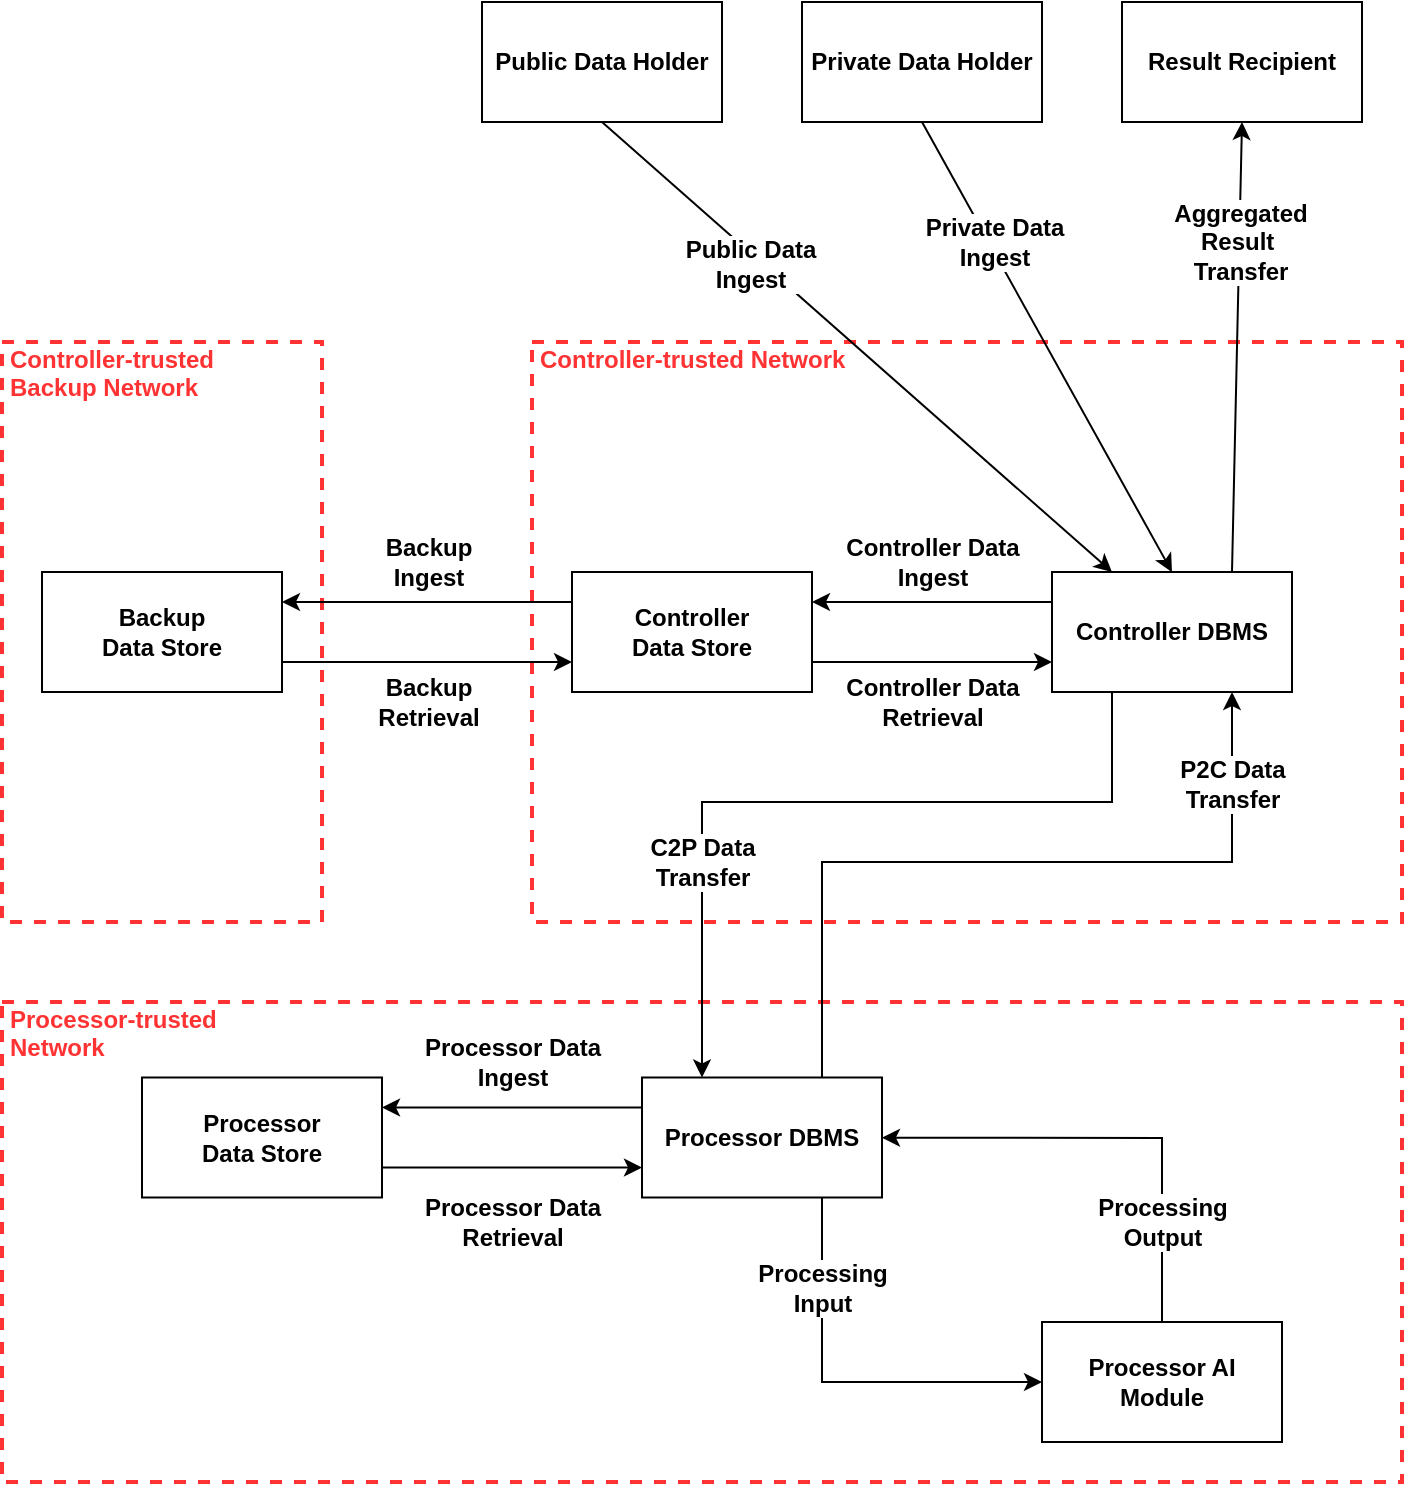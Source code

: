<mxfile version="19.0.3" type="device" pages="10"><diagram id="Yu8zOS-HUpsB-yMFE_uf" name="Main_System"><mxGraphModel dx="1421" dy="865" grid="1" gridSize="10" guides="1" tooltips="1" connect="1" arrows="1" fold="1" page="1" pageScale="1" pageWidth="827" pageHeight="1169" math="0" shadow="0"><root><mxCell id="0"/><mxCell id="1" parent="0"/><mxCell id="Qk_CFFxUFxfeVNbJeyHe-1" value="Controller-trusted Network" style="html=1;fontColor=#FF3333;fontStyle=1;align=left;verticalAlign=top;spacing=0;labelBorderColor=none;fillColor=none;dashed=1;strokeWidth=2;strokeColor=#FF3333;spacingLeft=4;spacingTop=-3;" parent="1" vertex="1"><mxGeometry x="305" y="230" width="435" height="290" as="geometry"/></mxCell><mxCell id="lVSBo5Fgx7JcuFQq_vbC-2" value="Controller-trusted&lt;br&gt;Backup Network" style="html=1;fontColor=#FF3333;fontStyle=1;align=left;verticalAlign=top;spacing=0;labelBorderColor=none;fillColor=none;dashed=1;strokeWidth=2;strokeColor=#FF3333;spacingLeft=4;spacingTop=-3;" parent="1" vertex="1"><mxGeometry x="40" y="230" width="160" height="290" as="geometry"/></mxCell><mxCell id="OwjjVgsKyzN9pSV2aTf_-2" value="Processor-trusted&lt;br&gt;Network" style="html=1;fontColor=#FF3333;fontStyle=1;align=left;verticalAlign=top;spacing=0;labelBorderColor=none;fillColor=none;dashed=1;strokeWidth=2;strokeColor=#FF3333;spacingLeft=4;spacingTop=-3;" parent="1" vertex="1"><mxGeometry x="40" y="560" width="700" height="240" as="geometry"/></mxCell><mxCell id="1QnDpAVFhxjstwF1ecEF-4" value="&lt;font style=&quot;font-size: 12px;&quot;&gt;Private Data&lt;br&gt;Ingest&lt;/font&gt;" style="endArrow=classic;html=1;rounded=0;exitX=0.5;exitY=1;exitDx=0;exitDy=0;fontStyle=1;entryX=0.5;entryY=0;entryDx=0;entryDy=0;" parent="1" source="1QnDpAVFhxjstwF1ecEF-33" target="81FIISd-3pbNWrL61umi-2" edge="1"><mxGeometry x="-0.457" y="2" width="50" height="50" relative="1" as="geometry"><mxPoint x="531" y="100" as="sourcePoint"/><mxPoint x="392.388" y="277.032" as="targetPoint"/><mxPoint as="offset"/></mxGeometry></mxCell><mxCell id="1QnDpAVFhxjstwF1ecEF-5" value="" style="endArrow=classic;html=1;rounded=0;exitX=0.5;exitY=1;exitDx=0;exitDy=0;entryX=0.25;entryY=0;entryDx=0;entryDy=0;" parent="1" source="1QnDpAVFhxjstwF1ecEF-32" target="81FIISd-3pbNWrL61umi-2" edge="1"><mxGeometry width="50" height="50" relative="1" as="geometry"><mxPoint x="398" y="100" as="sourcePoint"/><mxPoint x="260" y="190" as="targetPoint"/></mxGeometry></mxCell><mxCell id="1QnDpAVFhxjstwF1ecEF-6" value="&lt;font style=&quot;font-size: 12px;&quot;&gt;Public Data&lt;br&gt;Ingest&lt;/font&gt;" style="edgeLabel;html=1;align=center;verticalAlign=middle;resizable=0;points=[];fontStyle=1" parent="1QnDpAVFhxjstwF1ecEF-5" vertex="1" connectable="0"><mxGeometry x="0.182" y="2" relative="1" as="geometry"><mxPoint x="-78" y="-61" as="offset"/></mxGeometry></mxCell><mxCell id="1QnDpAVFhxjstwF1ecEF-7" value="&lt;b style=&quot;font-size: 12px;&quot;&gt;Aggregated&lt;br&gt;Result&amp;nbsp;&lt;br&gt;Transfer&lt;/b&gt;" style="endArrow=classic;html=1;rounded=0;entryX=0.5;entryY=1;entryDx=0;entryDy=0;exitX=0.75;exitY=0;exitDx=0;exitDy=0;" parent="1" source="81FIISd-3pbNWrL61umi-2" target="1QnDpAVFhxjstwF1ecEF-34" edge="1"><mxGeometry x="0.467" width="50" height="50" relative="1" as="geometry"><mxPoint x="345.302" y="285.302" as="sourcePoint"/><mxPoint x="175" y="100" as="targetPoint"/><mxPoint as="offset"/></mxGeometry></mxCell><mxCell id="1QnDpAVFhxjstwF1ecEF-18" value="&lt;b&gt;&lt;font style=&quot;font-size: 12px;&quot;&gt;Processing &lt;br&gt;Input&lt;/font&gt;&lt;br&gt;&lt;/b&gt;" style="endArrow=classic;html=1;rounded=0;exitX=0.75;exitY=1;exitDx=0;exitDy=0;" parent="1" source="MPrzxxqsX8sNdAvIhsxu-4" target="MPrzxxqsX8sNdAvIhsxu-5" edge="1"><mxGeometry x="-0.55" width="50" height="50" relative="1" as="geometry"><mxPoint x="325" y="615" as="sourcePoint"/><mxPoint x="215.5" y="717.75" as="targetPoint"/><mxPoint as="offset"/><Array as="points"><mxPoint x="450" y="750"/></Array></mxGeometry></mxCell><mxCell id="1QnDpAVFhxjstwF1ecEF-32" value="&lt;b&gt;Public Data Holder&lt;/b&gt;" style="rounded=0;whiteSpace=wrap;html=1;" parent="1" vertex="1"><mxGeometry x="280" y="60" width="120" height="60" as="geometry"/></mxCell><mxCell id="1QnDpAVFhxjstwF1ecEF-33" value="&lt;b&gt;Private Data Holder&lt;/b&gt;" style="rounded=0;whiteSpace=wrap;html=1;" parent="1" vertex="1"><mxGeometry x="440" y="60" width="120" height="60" as="geometry"/></mxCell><mxCell id="1QnDpAVFhxjstwF1ecEF-34" value="&lt;b&gt;Result Recipient&lt;br&gt;&lt;/b&gt;" style="rounded=0;whiteSpace=wrap;html=1;" parent="1" vertex="1"><mxGeometry x="600" y="60" width="120" height="60" as="geometry"/></mxCell><mxCell id="81FIISd-3pbNWrL61umi-2" value="&lt;b&gt;Controller DBMS&lt;/b&gt;" style="rounded=0;whiteSpace=wrap;html=1;" parent="1" vertex="1"><mxGeometry x="565" y="345" width="120" height="60" as="geometry"/></mxCell><mxCell id="MPrzxxqsX8sNdAvIhsxu-1" value="&lt;b&gt;P2C Data&lt;br&gt;Transfer&lt;br&gt;&lt;/b&gt;" style="endArrow=classic;html=1;rounded=0;fontSize=12;fontColor=#000000;entryX=0.75;entryY=1;entryDx=0;entryDy=0;exitX=0.75;exitY=0;exitDx=0;exitDy=0;" parent="1" source="MPrzxxqsX8sNdAvIhsxu-4" target="81FIISd-3pbNWrL61umi-2" edge="1"><mxGeometry x="0.771" width="50" height="50" relative="1" as="geometry"><mxPoint x="354.76" y="141.62" as="sourcePoint"/><mxPoint x="429.228" y="304.519" as="targetPoint"/><mxPoint as="offset"/><Array as="points"><mxPoint x="450" y="490"/><mxPoint x="655" y="490"/></Array></mxGeometry></mxCell><mxCell id="MPrzxxqsX8sNdAvIhsxu-4" value="&lt;b&gt;Processor DBMS&lt;/b&gt;" style="rounded=0;whiteSpace=wrap;html=1;" parent="1" vertex="1"><mxGeometry x="360" y="597.75" width="120" height="60" as="geometry"/></mxCell><mxCell id="MPrzxxqsX8sNdAvIhsxu-5" value="&lt;b&gt;Processor AI Module&lt;/b&gt;" style="rounded=0;whiteSpace=wrap;html=1;" parent="1" vertex="1"><mxGeometry x="560" y="720" width="120" height="60" as="geometry"/></mxCell><mxCell id="MPrzxxqsX8sNdAvIhsxu-6" value="&lt;b&gt;Controller&lt;br&gt;Data Store&lt;/b&gt;" style="rounded=0;whiteSpace=wrap;html=1;" parent="1" vertex="1"><mxGeometry x="325" y="345" width="120" height="60" as="geometry"/></mxCell><mxCell id="C4b2AjIeDmgNoaFQMctt-1" value="&lt;b&gt;Processor&lt;br&gt;Data Store&lt;/b&gt;" style="rounded=0;whiteSpace=wrap;html=1;" parent="1" vertex="1"><mxGeometry x="110" y="597.75" width="120" height="60" as="geometry"/></mxCell><mxCell id="C4b2AjIeDmgNoaFQMctt-2" value="&lt;b&gt;&lt;font style=&quot;font-size: 12px;&quot;&gt;Processing &lt;br&gt;Output&lt;/font&gt;&lt;br&gt;&lt;/b&gt;" style="endArrow=classic;html=1;rounded=0;" parent="1" source="MPrzxxqsX8sNdAvIhsxu-5" target="MPrzxxqsX8sNdAvIhsxu-4" edge="1"><mxGeometry x="-0.569" width="50" height="50" relative="1" as="geometry"><mxPoint x="537.315" y="667.75" as="sourcePoint"/><mxPoint x="390.685" y="760" as="targetPoint"/><mxPoint as="offset"/><Array as="points"><mxPoint x="620" y="628"/></Array></mxGeometry></mxCell><mxCell id="LUv8oVIBJLDzGJlu60K4-1" value="&lt;font color=&quot;#000000&quot;&gt;&lt;b&gt;Controller Data &lt;br&gt;Ingest&lt;br&gt;&lt;/b&gt;&lt;/font&gt;" style="endArrow=classic;html=1;fontColor=#FF3333;rounded=0;fontSize=12;entryX=1;entryY=0.25;entryDx=0;entryDy=0;exitX=0;exitY=0.25;exitDx=0;exitDy=0;" parent="1" source="81FIISd-3pbNWrL61umi-2" edge="1"><mxGeometry y="-20" width="50" height="50" relative="1" as="geometry"><mxPoint x="565" y="360" as="sourcePoint"/><mxPoint x="445" y="360" as="targetPoint"/><mxPoint as="offset"/><Array as="points"/></mxGeometry></mxCell><mxCell id="D9gHMmChDytV9-bhEVTv-1" value="&lt;font color=&quot;#000000&quot;&gt;&lt;b&gt;Controller Data &lt;br&gt;Retrieval&lt;br&gt;&lt;/b&gt;&lt;/font&gt;" style="endArrow=classic;html=1;fontColor=#FF3333;rounded=0;fontSize=12;exitX=1;exitY=0.75;exitDx=0;exitDy=0;entryX=0;entryY=0.75;entryDx=0;entryDy=0;" parent="1" source="MPrzxxqsX8sNdAvIhsxu-6" target="81FIISd-3pbNWrL61umi-2" edge="1"><mxGeometry y="-20" width="50" height="50" relative="1" as="geometry"><mxPoint x="325" y="640" as="sourcePoint"/><mxPoint x="365.5" y="845" as="targetPoint"/><mxPoint as="offset"/><Array as="points"/></mxGeometry></mxCell><mxCell id="lVSBo5Fgx7JcuFQq_vbC-1" value="&lt;b&gt;Backup&lt;br&gt;Data Store&lt;/b&gt;" style="rounded=0;whiteSpace=wrap;html=1;" parent="1" vertex="1"><mxGeometry x="60" y="345" width="120" height="60" as="geometry"/></mxCell><mxCell id="ZVJJQnhKYAKHArCqU4c3-1" value="&lt;b&gt;C2P Data&lt;br&gt;Transfer&lt;br&gt;&lt;/b&gt;" style="endArrow=classic;html=1;rounded=0;fontSize=12;fontColor=#000000;entryX=0.25;entryY=0;entryDx=0;entryDy=0;exitX=0.25;exitY=1;exitDx=0;exitDy=0;" parent="1" source="81FIISd-3pbNWrL61umi-2" target="MPrzxxqsX8sNdAvIhsxu-4" edge="1"><mxGeometry x="0.458" width="50" height="50" relative="1" as="geometry"><mxPoint x="460.976" y="607.75" as="sourcePoint"/><mxPoint x="660" y="415" as="targetPoint"/><mxPoint as="offset"/><Array as="points"><mxPoint x="595" y="460"/><mxPoint x="390" y="460"/></Array></mxGeometry></mxCell><mxCell id="ZVJJQnhKYAKHArCqU4c3-2" value="&lt;font color=&quot;#000000&quot;&gt;&lt;b&gt;Backup&lt;br&gt;Ingest&lt;br&gt;&lt;/b&gt;&lt;/font&gt;" style="endArrow=classic;html=1;fontColor=#FF3333;rounded=0;fontSize=12;entryX=1;entryY=0.25;entryDx=0;entryDy=0;exitX=0;exitY=0.25;exitDx=0;exitDy=0;" parent="1" source="MPrzxxqsX8sNdAvIhsxu-6" target="lVSBo5Fgx7JcuFQq_vbC-1" edge="1"><mxGeometry y="-20" width="50" height="50" relative="1" as="geometry"><mxPoint x="570" y="370" as="sourcePoint"/><mxPoint x="450" y="370" as="targetPoint"/><mxPoint as="offset"/><Array as="points"/></mxGeometry></mxCell><mxCell id="ZVJJQnhKYAKHArCqU4c3-3" value="&lt;font color=&quot;#000000&quot;&gt;&lt;b&gt;Backup&lt;br&gt;Retrieval&lt;br&gt;&lt;/b&gt;&lt;/font&gt;" style="endArrow=classic;html=1;fontColor=#FF3333;rounded=0;fontSize=12;exitX=1;exitY=0.75;exitDx=0;exitDy=0;entryX=0;entryY=0.75;entryDx=0;entryDy=0;" parent="1" source="lVSBo5Fgx7JcuFQq_vbC-1" target="MPrzxxqsX8sNdAvIhsxu-6" edge="1"><mxGeometry y="-20" width="50" height="50" relative="1" as="geometry"><mxPoint x="450" y="400" as="sourcePoint"/><mxPoint x="570" y="400" as="targetPoint"/><mxPoint as="offset"/><Array as="points"/></mxGeometry></mxCell><mxCell id="aRA7yTdp7Rkwrk8UEbQX-1" value="&lt;font color=&quot;#000000&quot;&gt;&lt;b&gt;Processor Data &lt;br&gt;Ingest&lt;br&gt;&lt;/b&gt;&lt;/font&gt;" style="endArrow=classic;html=1;fontColor=#FF3333;rounded=0;fontSize=12;exitX=0;exitY=0.25;exitDx=0;exitDy=0;entryX=1;entryY=0.25;entryDx=0;entryDy=0;" parent="1" source="MPrzxxqsX8sNdAvIhsxu-4" target="C4b2AjIeDmgNoaFQMctt-1" edge="1"><mxGeometry y="-23" width="50" height="50" relative="1" as="geometry"><mxPoint x="570" y="370" as="sourcePoint"/><mxPoint x="450" y="370" as="targetPoint"/><mxPoint as="offset"/><Array as="points"/></mxGeometry></mxCell><mxCell id="aRA7yTdp7Rkwrk8UEbQX-2" value="&lt;font color=&quot;#000000&quot;&gt;&lt;b&gt;Processor Data &lt;br&gt;Retrieval&lt;br&gt;&lt;/b&gt;&lt;/font&gt;" style="endArrow=classic;html=1;fontColor=#FF3333;rounded=0;fontSize=12;exitX=1;exitY=0.75;exitDx=0;exitDy=0;entryX=0;entryY=0.75;entryDx=0;entryDy=0;" parent="1" source="C4b2AjIeDmgNoaFQMctt-1" target="MPrzxxqsX8sNdAvIhsxu-4" edge="1"><mxGeometry y="-27" width="50" height="50" relative="1" as="geometry"><mxPoint x="370" y="622.75" as="sourcePoint"/><mxPoint x="270" y="622.75" as="targetPoint"/><mxPoint as="offset"/><Array as="points"/></mxGeometry></mxCell></root></mxGraphModel></diagram><diagram id="lTZYg3n83_t4w0o_xxIx" name="Controller_DBMS"><mxGraphModel dx="1421" dy="865" grid="1" gridSize="10" guides="1" tooltips="1" connect="1" arrows="1" fold="1" page="1" pageScale="1" pageWidth="827" pageHeight="1169" math="0" shadow="0"><root><mxCell id="0"/><mxCell id="1" parent="0"/><mxCell id="v7anE14dVMEknpNpNemv-1" value="Controller Backup&lt;br&gt;Network" style="html=1;fontColor=#FF3333;fontStyle=1;align=left;verticalAlign=top;spacing=0;labelBorderColor=none;fillColor=none;dashed=1;strokeWidth=2;strokeColor=#FF3333;spacingLeft=4;spacingTop=-3;fontSize=14;" parent="1" vertex="1"><mxGeometry x="180" y="1000" width="460" height="120" as="geometry"/></mxCell><mxCell id="HTQ-_LIYyD6K0HEO3hNY-1" value="Controller&lt;br&gt;Network" style="html=1;fontColor=#FF3333;fontStyle=1;align=left;verticalAlign=top;spacing=0;labelBorderColor=none;fillColor=none;dashed=1;strokeWidth=2;strokeColor=#FF3333;spacingLeft=4;spacingTop=-3;fontSize=14;" parent="1" vertex="1"><mxGeometry x="20" y="200" width="800" height="750" as="geometry"/></mxCell><mxCell id="FOc7HG72-mq4yGn95MC4-3" value="" style="rounded=0;whiteSpace=wrap;html=1;fillColor=none;strokeColor=#000000;strokeWidth=2;" parent="1" vertex="1"><mxGeometry x="40" y="280" width="760" height="500" as="geometry"/></mxCell><mxCell id="FOc7HG72-mq4yGn95MC4-4" value="&lt;b&gt;Controller DBMS&lt;/b&gt;" style="rounded=0;whiteSpace=wrap;html=1;fillColor=none;strokeWidth=2;" parent="1" vertex="1"><mxGeometry x="40" y="280" width="90" height="30" as="geometry"/></mxCell><mxCell id="FOc7HG72-mq4yGn95MC4-5" value="&lt;b&gt;&lt;font style=&quot;font-size: 14px;&quot;&gt;Processors&lt;/font&gt;&lt;/b&gt;" style="rounded=0;whiteSpace=wrap;html=1;fillColor=none;" parent="1" vertex="1"><mxGeometry x="280" y="80" width="120" height="60" as="geometry"/></mxCell><mxCell id="FOc7HG72-mq4yGn95MC4-6" value="&lt;font style=&quot;&quot;&gt;&lt;b style=&quot;&quot;&gt;&lt;font style=&quot;font-size: 12px;&quot;&gt;Processor&lt;br&gt;Authentication&lt;/font&gt;&lt;/b&gt;&lt;br&gt;&lt;/font&gt;" style="ellipse;whiteSpace=wrap;html=1;aspect=fixed;fontSize=14;fillColor=none;" parent="1" vertex="1"><mxGeometry x="400" y="300" width="100" height="100" as="geometry"/></mxCell><mxCell id="FOc7HG72-mq4yGn95MC4-12" value="&lt;b&gt;Public&lt;br&gt;Data Holders&lt;/b&gt;" style="rounded=0;whiteSpace=wrap;html=1;fontSize=14;fillColor=none;" parent="1" vertex="1"><mxGeometry x="491" y="80" width="120" height="60" as="geometry"/></mxCell><mxCell id="FOc7HG72-mq4yGn95MC4-13" value="&lt;b style=&quot;font-size: 12px;&quot;&gt;Data &lt;br&gt;Sanitization&lt;br&gt;&amp;amp; Validation&lt;br&gt;&lt;/b&gt;" style="ellipse;whiteSpace=wrap;html=1;aspect=fixed;fontSize=14;fillColor=none;" parent="1" vertex="1"><mxGeometry x="650" y="300" width="100" height="100" as="geometry"/></mxCell><mxCell id="FOc7HG72-mq4yGn95MC4-14" value="&lt;font color=&quot;#000000&quot;&gt;&lt;b&gt;Public Data&lt;/b&gt;&lt;/font&gt;" style="endArrow=classic;html=1;fontColor=#FF3333;rounded=0;fontSize=12;exitX=0.5;exitY=1;exitDx=0;exitDy=0;" parent="1" source="FOc7HG72-mq4yGn95MC4-12" target="FOc7HG72-mq4yGn95MC4-13" edge="1"><mxGeometry x="0.125" width="50" height="50" relative="1" as="geometry"><mxPoint x="400" y="490" as="sourcePoint"/><mxPoint x="450" y="440" as="targetPoint"/><mxPoint as="offset"/></mxGeometry></mxCell><mxCell id="FOc7HG72-mq4yGn95MC4-27" value="&lt;b&gt;Authentication&lt;br&gt;Data&lt;/b&gt;" style="endArrow=classic;html=1;rounded=0;fontSize=12;fontColor=#000000;exitX=0.623;exitY=1.027;exitDx=0;exitDy=0;exitPerimeter=0;" parent="1" source="FOc7HG72-mq4yGn95MC4-5" target="FOc7HG72-mq4yGn95MC4-6" edge="1"><mxGeometry x="0.116" y="1" width="50" height="50" relative="1" as="geometry"><mxPoint x="330" y="180" as="sourcePoint"/><mxPoint x="210" y="330" as="targetPoint"/><mxPoint as="offset"/></mxGeometry></mxCell><mxCell id="FOc7HG72-mq4yGn95MC4-29" value="&lt;b&gt;Queries&lt;/b&gt;" style="endArrow=classic;html=1;rounded=0;fontSize=12;fontColor=#000000;exitX=0;exitY=0.75;exitDx=0;exitDy=0;" parent="1" source="FOc7HG72-mq4yGn95MC4-5" target="FOc7HG72-mq4yGn95MC4-39" edge="1"><mxGeometry x="0.376" width="50" height="50" relative="1" as="geometry"><mxPoint x="400" y="160" as="sourcePoint"/><mxPoint x="241.861" y="351.427" as="targetPoint"/><mxPoint as="offset"/><Array as="points"><mxPoint x="240" y="125"/><mxPoint x="240" y="490"/></Array></mxGeometry></mxCell><mxCell id="FOc7HG72-mq4yGn95MC4-33" value="&lt;font color=&quot;#000000&quot;&gt;&lt;b&gt;Private Data (E)&lt;/b&gt;&lt;/font&gt;" style="endArrow=classic;html=1;fontColor=#FF3333;rounded=0;fontSize=12;exitX=0.335;exitY=0.98;exitDx=0;exitDy=0;startArrow=none;exitPerimeter=0;" parent="1" source="FOc7HG72-mq4yGn95MC4-13" target="8K_1CxCOVPsivdFACAf--1" edge="1"><mxGeometry width="50" height="50" relative="1" as="geometry"><mxPoint x="600.5" y="170" as="sourcePoint"/><mxPoint x="600.5" y="390" as="targetPoint"/><mxPoint as="offset"/><Array as="points"/></mxGeometry></mxCell><mxCell id="FOc7HG72-mq4yGn95MC4-38" value="&lt;b&gt;Controller&lt;br&gt;Data Store&lt;/b&gt;" style="rounded=0;whiteSpace=wrap;html=1;fontSize=14;fontColor=#000000;fillColor=none;" parent="1" vertex="1"><mxGeometry x="350.5" y="820" width="120" height="60" as="geometry"/></mxCell><mxCell id="FOc7HG72-mq4yGn95MC4-39" value="&lt;b style=&quot;font-size: 12px;&quot;&gt;Query&lt;br&gt;Manager&lt;/b&gt;" style="ellipse;shape=doubleEllipse;whiteSpace=wrap;html=1;aspect=fixed;fontSize=14;fontColor=#000000;fillColor=none;" parent="1" vertex="1"><mxGeometry x="260" y="530" width="100" height="100" as="geometry"/></mxCell><mxCell id="FOc7HG72-mq4yGn95MC4-45" value="&lt;font color=&quot;#000000&quot;&gt;&lt;b&gt;Valid Query&lt;br&gt;&lt;/b&gt;&lt;/font&gt;" style="endArrow=classic;html=1;fontColor=#FF3333;rounded=0;fontSize=12;entryX=0;entryY=0.25;entryDx=0;entryDy=0;exitX=0.5;exitY=1;exitDx=0;exitDy=0;" parent="1" source="FOc7HG72-mq4yGn95MC4-39" target="FOc7HG72-mq4yGn95MC4-38" edge="1"><mxGeometry x="0.385" width="50" height="50" relative="1" as="geometry"><mxPoint x="450.5" y="800" as="sourcePoint"/><mxPoint x="450.5" y="610" as="targetPoint"/><mxPoint as="offset"/><Array as="points"><mxPoint x="310" y="835"/></Array></mxGeometry></mxCell><mxCell id="FOc7HG72-mq4yGn95MC4-47" value="&lt;font color=&quot;#000000&quot;&gt;&lt;b&gt;Public Data,&lt;br&gt;Knowledge,&lt;br&gt;Private Data (AEP)&lt;br&gt;&lt;/b&gt;&lt;/font&gt;" style="endArrow=classic;html=1;fontColor=#FF3333;rounded=0;fontSize=12;entryX=1;entryY=1;entryDx=0;entryDy=0;exitX=0.25;exitY=0;exitDx=0;exitDy=0;" parent="1" source="FOc7HG72-mq4yGn95MC4-38" target="FOc7HG72-mq4yGn95MC4-39" edge="1"><mxGeometry x="-0.193" y="1" width="50" height="50" relative="1" as="geometry"><mxPoint x="450.5" y="800" as="sourcePoint"/><mxPoint x="450.5" y="610" as="targetPoint"/><mxPoint as="offset"/><Array as="points"><mxPoint x="381" y="690"/></Array></mxGeometry></mxCell><mxCell id="FOc7HG72-mq4yGn95MC4-51" value="&lt;b style=&quot;color: rgb(0, 0, 0);&quot;&gt;Public Data,&lt;br&gt;Knowledge,&lt;br&gt;Private Data (AEP)&lt;/b&gt;&lt;font color=&quot;#000000&quot;&gt;&lt;b&gt;&lt;br&gt;&lt;/b&gt;&lt;/font&gt;" style="endArrow=classic;html=1;fontColor=#FF3333;rounded=0;fontSize=12;entryX=0.25;entryY=1;entryDx=0;entryDy=0;" parent="1" source="FOc7HG72-mq4yGn95MC4-39" target="FOc7HG72-mq4yGn95MC4-5" edge="1"><mxGeometry x="0.08" y="-7" width="50" height="50" relative="1" as="geometry"><mxPoint x="610" y="170" as="sourcePoint"/><mxPoint x="400" y="140" as="targetPoint"/><mxPoint as="offset"/><Array as="points"/></mxGeometry></mxCell><mxCell id="FOc7HG72-mq4yGn95MC4-52" value="&lt;font color=&quot;#000000&quot;&gt;&lt;b&gt;Authentication&lt;br&gt;Confirmation&lt;br&gt;&lt;/b&gt;&lt;/font&gt;" style="endArrow=classic;html=1;fontColor=#FF3333;rounded=0;fontSize=12;exitX=0;exitY=1;exitDx=0;exitDy=0;" parent="1" source="FOc7HG72-mq4yGn95MC4-6" target="FOc7HG72-mq4yGn95MC4-39" edge="1"><mxGeometry x="-0.04" y="3" width="50" height="50" relative="1" as="geometry"><mxPoint x="225.855" y="504.645" as="sourcePoint"/><mxPoint x="300.5" y="190" as="targetPoint"/><mxPoint as="offset"/></mxGeometry></mxCell><mxCell id="FOc7HG72-mq4yGn95MC4-53" value="&lt;b&gt;Partial Results&lt;br&gt;&amp;amp; Knowledge&lt;br&gt;&lt;/b&gt;" style="endArrow=classic;html=1;rounded=0;fontSize=12;fontColor=#000000;exitX=0.883;exitY=1.017;exitDx=0;exitDy=0;exitPerimeter=0;" parent="1" source="FOc7HG72-mq4yGn95MC4-5" target="FOc7HG72-mq4yGn95MC4-13" edge="1"><mxGeometry x="-0.066" y="-4" width="50" height="50" relative="1" as="geometry"><mxPoint x="340" y="190" as="sourcePoint"/><mxPoint x="420" y="330" as="targetPoint"/><mxPoint as="offset"/><Array as="points"/></mxGeometry></mxCell><mxCell id="FOc7HG72-mq4yGn95MC4-60" value="&lt;font color=&quot;#000000&quot;&gt;&lt;b&gt;Public Data, &lt;br&gt;Partial Results,&lt;br&gt;Knowledge&lt;br&gt;&lt;/b&gt;&lt;/font&gt;" style="endArrow=classic;html=1;fontColor=#FF3333;rounded=0;fontSize=12;entryX=1;entryY=0.5;entryDx=0;entryDy=0;exitX=0.5;exitY=1;exitDx=0;exitDy=0;" parent="1" source="FOc7HG72-mq4yGn95MC4-13" target="FOc7HG72-mq4yGn95MC4-38" edge="1"><mxGeometry x="-0.085" width="50" height="50" relative="1" as="geometry"><mxPoint x="540.5" y="730" as="sourcePoint"/><mxPoint x="360.5" y="885" as="targetPoint"/><mxPoint as="offset"/><Array as="points"><mxPoint x="700" y="850"/></Array></mxGeometry></mxCell><mxCell id="FOc7HG72-mq4yGn95MC4-62" value="&lt;b&gt;Result Recipient&lt;/b&gt;" style="rounded=0;whiteSpace=wrap;html=1;fontSize=14;fontColor=#000000;fillColor=none;" parent="1" vertex="1"><mxGeometry x="90" y="80" width="120" height="60" as="geometry"/></mxCell><mxCell id="FOc7HG72-mq4yGn95MC4-63" value="&lt;b style=&quot;font-size: 12px;&quot;&gt;Result&lt;br&gt;Aggregation&lt;/b&gt;" style="ellipse;whiteSpace=wrap;html=1;aspect=fixed;fontSize=14;fontColor=#000000;fillColor=none;" parent="1" vertex="1"><mxGeometry x="130" y="470" width="100" height="100" as="geometry"/></mxCell><mxCell id="FOc7HG72-mq4yGn95MC4-64" value="&lt;font color=&quot;#000000&quot;&gt;&lt;b&gt;Partial&lt;br&gt;Results&lt;br&gt;&lt;/b&gt;&lt;/font&gt;" style="endArrow=classic;html=1;fontColor=#FF3333;rounded=0;fontSize=12;entryX=0.5;entryY=1;entryDx=0;entryDy=0;exitX=0;exitY=0.75;exitDx=0;exitDy=0;" parent="1" source="FOc7HG72-mq4yGn95MC4-38" target="FOc7HG72-mq4yGn95MC4-63" edge="1"><mxGeometry x="-0.031" width="50" height="50" relative="1" as="geometry"><mxPoint x="270.5" y="670" as="sourcePoint"/><mxPoint x="330.5" y="885" as="targetPoint"/><mxPoint y="1" as="offset"/><Array as="points"><mxPoint x="180" y="865"/></Array></mxGeometry></mxCell><mxCell id="FOc7HG72-mq4yGn95MC4-65" value="&lt;font color=&quot;#000000&quot;&gt;&lt;b&gt;Aggregated&lt;br&gt;Results&lt;br&gt;&lt;/b&gt;&lt;/font&gt;" style="endArrow=classic;html=1;fontColor=#FF3333;rounded=0;fontSize=12;entryX=0.5;entryY=1;entryDx=0;entryDy=0;exitX=0.5;exitY=0;exitDx=0;exitDy=0;" parent="1" source="FOc7HG72-mq4yGn95MC4-63" target="FOc7HG72-mq4yGn95MC4-62" edge="1"><mxGeometry x="-0.212" y="1" width="50" height="50" relative="1" as="geometry"><mxPoint x="290" y="680" as="sourcePoint"/><mxPoint x="350" y="895" as="targetPoint"/><mxPoint x="1" as="offset"/><Array as="points"><mxPoint x="180" y="210"/></Array></mxGeometry></mxCell><mxCell id="8K_1CxCOVPsivdFACAf--1" value="&lt;b&gt;Controller Data&lt;br&gt;Marshalling&lt;/b&gt;" style="ellipse;shape=doubleEllipse;whiteSpace=wrap;html=1;aspect=fixed;fontSize=12;fontColor=#000000;" parent="1" vertex="1"><mxGeometry x="530" y="620" width="110" height="110" as="geometry"/></mxCell><mxCell id="8K_1CxCOVPsivdFACAf--2" value="&lt;font color=&quot;#000000&quot;&gt;&lt;b&gt;Private Data (AEP)&lt;/b&gt;&lt;/font&gt;" style="endArrow=none;startArrow=classic;html=1;fontColor=#FF3333;rounded=0;fontSize=12;exitX=0.75;exitY=0;exitDx=0;exitDy=0;endFill=0;" parent="1" source="FOc7HG72-mq4yGn95MC4-38" target="8K_1CxCOVPsivdFACAf--1" edge="1"><mxGeometry x="0.021" y="-20" width="50" height="50" relative="1" as="geometry"><mxPoint x="500" y="710" as="sourcePoint"/><mxPoint x="510" y="660" as="targetPoint"/><mxPoint as="offset"/><Array as="points"><mxPoint x="440" y="675"/></Array></mxGeometry></mxCell><mxCell id="8K_1CxCOVPsivdFACAf--5" value="&lt;b&gt;&lt;font color=&quot;#000000&quot;&gt;Query&lt;br&gt;Log Data&lt;br&gt;&lt;/font&gt;&lt;/b&gt;" style="endArrow=classic;html=1;fontColor=#FF3333;rounded=0;fontSize=12;" parent="1" source="FOc7HG72-mq4yGn95MC4-39" target="8K_1CxCOVPsivdFACAf--6" edge="1"><mxGeometry x="-0.298" width="50" height="50" relative="1" as="geometry"><mxPoint x="500" y="700" as="sourcePoint"/><mxPoint x="451.716" y="518.284" as="targetPoint"/><Array as="points"><mxPoint x="450" y="580"/></Array><mxPoint as="offset"/></mxGeometry></mxCell><mxCell id="8K_1CxCOVPsivdFACAf--6" value="&lt;b&gt;Action Log&lt;br&gt;Database&lt;br&gt;&lt;/b&gt;" style="shape=partialRectangle;whiteSpace=wrap;html=1;left=0;right=0;fillColor=none;fontSize=12;fontColor=#000000;" parent="1" vertex="1"><mxGeometry x="446" y="470" width="120" height="60" as="geometry"/></mxCell><mxCell id="8K_1CxCOVPsivdFACAf--8" value="&lt;font color=&quot;#000000&quot;&gt;&lt;b&gt;Data Insertion&lt;br&gt;Log Data&lt;br&gt;&lt;/b&gt;&lt;/font&gt;" style="endArrow=classic;html=1;fontColor=#FF3333;rounded=0;fontSize=12;entryX=0.75;entryY=0;entryDx=0;entryDy=0;exitX=0.075;exitY=0.76;exitDx=0;exitDy=0;exitPerimeter=0;" parent="1" source="FOc7HG72-mq4yGn95MC4-13" target="8K_1CxCOVPsivdFACAf--6" edge="1"><mxGeometry x="-0.224" y="3" width="50" height="50" relative="1" as="geometry"><mxPoint x="318.268" y="605.227" as="sourcePoint"/><mxPoint x="464.5" y="560" as="targetPoint"/><Array as="points"/><mxPoint as="offset"/></mxGeometry></mxCell><mxCell id="8K_1CxCOVPsivdFACAf--9" style="edgeStyle=orthogonalEdgeStyle;rounded=0;orthogonalLoop=1;jettySize=auto;html=1;exitX=0.5;exitY=1;exitDx=0;exitDy=0;fontSize=12;fontColor=#000000;" parent="1" source="FOc7HG72-mq4yGn95MC4-3" target="FOc7HG72-mq4yGn95MC4-3" edge="1"><mxGeometry relative="1" as="geometry"/></mxCell><mxCell id="FWUXjXnyVdSLrJk7MSIQ-2" value="&lt;font color=&quot;#000000&quot;&gt;&lt;b&gt;Authentication&lt;br&gt;Log Data&lt;br&gt;&lt;/b&gt;&lt;/font&gt;" style="endArrow=classic;html=1;fontColor=#FF3333;rounded=0;fontSize=12;" parent="1" source="FOc7HG72-mq4yGn95MC4-6" target="8K_1CxCOVPsivdFACAf--6" edge="1"><mxGeometry x="-0.048" y="13" width="50" height="50" relative="1" as="geometry"><mxPoint x="360.5" y="875" as="sourcePoint"/><mxPoint x="140.5" y="600" as="targetPoint"/><mxPoint as="offset"/><Array as="points"/></mxGeometry></mxCell><mxCell id="P-oTLPQSkPL59W8fsxBk-1" value="&lt;font color=&quot;#000000&quot;&gt;&lt;b&gt;P&amp;amp;A&lt;br&gt;Log Data&lt;br&gt;&lt;/b&gt;&lt;/font&gt;" style="endArrow=classic;html=1;fontColor=#FF3333;rounded=0;fontSize=12;" parent="1" source="8K_1CxCOVPsivdFACAf--1" target="8K_1CxCOVPsivdFACAf--6" edge="1"><mxGeometry x="-0.047" y="-4" width="50" height="50" relative="1" as="geometry"><mxPoint x="688" y="386" as="sourcePoint"/><mxPoint x="546" y="490" as="targetPoint"/><Array as="points"/><mxPoint as="offset"/></mxGeometry></mxCell><mxCell id="RMREb_TM4bOpJDmqLLz1-1" value="&lt;b&gt;Private &lt;br&gt;Data Holders&lt;/b&gt;" style="rounded=0;whiteSpace=wrap;html=1;fontSize=14;fillColor=none;" parent="1" vertex="1"><mxGeometry x="660.5" y="80" width="120" height="60" as="geometry"/></mxCell><mxCell id="RMREb_TM4bOpJDmqLLz1-2" value="&lt;font color=&quot;#000000&quot;&gt;&lt;b&gt;Private Data (E)&lt;/b&gt;&lt;/font&gt;" style="endArrow=classic;html=1;fontColor=#FF3333;rounded=0;fontSize=12;" parent="1" source="RMREb_TM4bOpJDmqLLz1-1" target="FOc7HG72-mq4yGn95MC4-13" edge="1"><mxGeometry x="0.125" width="50" height="50" relative="1" as="geometry"><mxPoint x="561" y="150" as="sourcePoint"/><mxPoint x="699.152" y="321.047" as="targetPoint"/><mxPoint as="offset"/></mxGeometry></mxCell><mxCell id="zRvSeg9YkjAFWY8t7BsO-1" value="&lt;b&gt;Backup&lt;br&gt;Data Store&lt;/b&gt;" style="rounded=0;whiteSpace=wrap;html=1;fontSize=14;fontColor=#000000;fillColor=none;" parent="1" vertex="1"><mxGeometry x="350" y="1030" width="120" height="60" as="geometry"/></mxCell><mxCell id="nYtRj0MFPkHBmrR4BXca-2" value="&lt;b&gt;&lt;font style=&quot;font-size: 12px;&quot; color=&quot;#000000&quot;&gt;Backup Data&lt;/font&gt;&lt;/b&gt;" style="endArrow=classic;startArrow=classic;html=1;fontColor=#FF3333;rounded=0;" parent="1" source="FOc7HG72-mq4yGn95MC4-38" target="zRvSeg9YkjAFWY8t7BsO-1" edge="1"><mxGeometry x="0.2" width="50" height="50" relative="1" as="geometry"><mxPoint x="390" y="660" as="sourcePoint"/><mxPoint x="440" y="610" as="targetPoint"/><mxPoint as="offset"/></mxGeometry></mxCell><mxCell id="qOlkq71DF6hLVIg9vmVe-1" value="&lt;b&gt;Controllerside&lt;br&gt;Operator&lt;/b&gt;" style="shape=umlActor;verticalLabelPosition=bottom;verticalAlign=top;html=1;outlineConnect=0;" parent="1" vertex="1"><mxGeometry x="70" y="810" width="50" height="90" as="geometry"/></mxCell><mxCell id="qOlkq71DF6hLVIg9vmVe-3" value="&lt;b&gt;Operator&lt;br&gt;Interface&lt;/b&gt;" style="ellipse;whiteSpace=wrap;html=1;aspect=fixed;" parent="1" vertex="1"><mxGeometry x="50" y="620" width="90" height="90" as="geometry"/></mxCell><mxCell id="qOlkq71DF6hLVIg9vmVe-4" value="&lt;font color=&quot;#000000&quot;&gt;&lt;b&gt;Authentication&lt;br&gt;Data&lt;/b&gt;&lt;/font&gt;" style="endArrow=classic;html=1;fontColor=#FF3333;rounded=0;exitX=0.5;exitY=0;exitDx=0;exitDy=0;exitPerimeter=0;" parent="1" source="qOlkq71DF6hLVIg9vmVe-1" target="qOlkq71DF6hLVIg9vmVe-3" edge="1"><mxGeometry x="0.333" width="50" height="50" relative="1" as="geometry"><mxPoint x="390" y="660" as="sourcePoint"/><mxPoint x="440" y="610" as="targetPoint"/><mxPoint as="offset"/></mxGeometry></mxCell></root></mxGraphModel></diagram><diagram id="mf2IV0rVugyeWiugiCXB" name="Controller_Marshalling"><mxGraphModel dx="1421" dy="865" grid="1" gridSize="10" guides="1" tooltips="1" connect="1" arrows="1" fold="1" page="1" pageScale="1" pageWidth="827" pageHeight="1169" math="0" shadow="0"><root><mxCell id="0"/><mxCell id="1" parent="0"/><mxCell id="yBtPyj2dLt8SfBpnHDYr-1" value="Controller&lt;br&gt;Network" style="html=1;fontColor=#FF3333;fontStyle=1;align=left;verticalAlign=top;spacing=0;labelBorderColor=none;fillColor=none;dashed=1;strokeWidth=2;strokeColor=#FF3333;spacingLeft=4;spacingTop=-3;fontSize=14;" parent="1" vertex="1"><mxGeometry x="80" y="130" width="660" height="470" as="geometry"/></mxCell><mxCell id="UXzHQU4y3TuwWjuAzbOY-1" value="" style="rounded=0;whiteSpace=wrap;html=1;fillColor=none;strokeWidth=2;" parent="1" vertex="1"><mxGeometry x="100" y="290" width="620" height="290" as="geometry"/></mxCell><mxCell id="su6WQnm98wMUebBYVuh0-2" value="&lt;b&gt;Pseudony&lt;br&gt;-mization&lt;/b&gt;" style="ellipse;whiteSpace=wrap;html=1;aspect=fixed;fontSize=12;fontColor=#000000;fillColor=none;" parent="1" vertex="1"><mxGeometry x="270" y="310" width="100" height="100" as="geometry"/></mxCell><mxCell id="su6WQnm98wMUebBYVuh0-3" value="&lt;font color=&quot;#000000&quot;&gt;&lt;b&gt;Private Data (AP)&lt;br&gt;&lt;/b&gt;&lt;/font&gt;" style="endArrow=classic;html=1;fontColor=#FF3333;rounded=0;fontSize=12;" parent="1" source="su6WQnm98wMUebBYVuh0-2" target="su6WQnm98wMUebBYVuh0-6" edge="1"><mxGeometry width="50" height="50" relative="1" as="geometry"><mxPoint x="446" y="290" as="sourcePoint"/><mxPoint x="436" y="660" as="targetPoint"/><mxPoint as="offset"/></mxGeometry></mxCell><mxCell id="su6WQnm98wMUebBYVuh0-4" value="&lt;b&gt;Annotation&lt;/b&gt;" style="ellipse;whiteSpace=wrap;html=1;aspect=fixed;fontSize=12;fontColor=#000000;fillColor=none;" parent="1" vertex="1"><mxGeometry x="490" y="310" width="100" height="100" as="geometry"/></mxCell><mxCell id="su6WQnm98wMUebBYVuh0-5" value="&lt;font color=&quot;#000000&quot;&gt;&lt;b&gt;Private Data (A)&lt;br&gt;&lt;/b&gt;&lt;/font&gt;" style="endArrow=classic;html=1;fontColor=#FF3333;rounded=0;fontSize=12;" parent="1" source="su6WQnm98wMUebBYVuh0-4" target="su6WQnm98wMUebBYVuh0-2" edge="1"><mxGeometry y="-10" width="50" height="50" relative="1" as="geometry"><mxPoint x="386" y="430" as="sourcePoint"/><mxPoint x="386" y="490" as="targetPoint"/><mxPoint as="offset"/><Array as="points"/></mxGeometry></mxCell><mxCell id="su6WQnm98wMUebBYVuh0-6" value="&lt;b&gt;Encryption&lt;/b&gt;" style="ellipse;whiteSpace=wrap;html=1;aspect=fixed;fontSize=12;fontColor=#000000;fillColor=none;" parent="1" vertex="1"><mxGeometry x="270" y="460" width="100" height="100" as="geometry"/></mxCell><mxCell id="su6WQnm98wMUebBYVuh0-7" value="&lt;b&gt;Decryption&lt;/b&gt;" style="ellipse;whiteSpace=wrap;html=1;aspect=fixed;fontSize=12;fontColor=#000000;fillColor=none;" parent="1" vertex="1"><mxGeometry x="490" y="460" width="100" height="100" as="geometry"/></mxCell><mxCell id="UXzHQU4y3TuwWjuAzbOY-2" value="&lt;b&gt;Controller Data Marshalling&lt;/b&gt;" style="rounded=0;whiteSpace=wrap;html=1;fillColor=none;strokeWidth=2;" parent="1" vertex="1"><mxGeometry x="100" y="290" width="96" height="40" as="geometry"/></mxCell><mxCell id="qwbRpzsN7PXULMn-RWo_-1" value="&lt;font color=&quot;#000000&quot;&gt;&lt;b&gt;Private Data (AEP)&lt;br&gt;&lt;/b&gt;&lt;/font&gt;" style="endArrow=classic;html=1;fontColor=#FF3333;rounded=0;fontSize=12;" parent="1" source="su6WQnm98wMUebBYVuh0-6" target="NcHWocbZ0ZO1vorLQS87-2" edge="1"><mxGeometry x="0.03" width="50" height="50" relative="1" as="geometry"><mxPoint x="464" y="360" as="sourcePoint"/><mxPoint x="360" y="190" as="targetPoint"/><mxPoint as="offset"/><Array as="points"><mxPoint x="210" y="510"/></Array></mxGeometry></mxCell><mxCell id="qwbRpzsN7PXULMn-RWo_-5" value="&lt;b&gt;&lt;font color=&quot;#000000&quot;&gt;Private Data (E)&lt;/font&gt;&lt;/b&gt;" style="endArrow=classic;html=1;fontColor=#FF3333;rounded=0;fontSize=12;" parent="1" source="NcHWocbZ0ZO1vorLQS87-1" target="su6WQnm98wMUebBYVuh0-7" edge="1"><mxGeometry width="50" height="50" relative="1" as="geometry"><mxPoint x="770" y="290" as="sourcePoint"/><mxPoint x="384" y="210" as="targetPoint"/><Array as="points"><mxPoint x="640" y="510"/></Array><mxPoint as="offset"/></mxGeometry></mxCell><mxCell id="HVExmBwdUM2_kKU7E5QW-3" value="&lt;font color=&quot;#000000&quot;&gt;&lt;b&gt;Pseudonymization &lt;br&gt;Log Data&lt;br&gt;&lt;/b&gt;&lt;/font&gt;" style="endArrow=classic;html=1;fontColor=#FF3333;rounded=0;fontSize=12;" parent="1" source="su6WQnm98wMUebBYVuh0-2" target="NcHWocbZ0ZO1vorLQS87-3" edge="1"><mxGeometry x="0.25" width="50" height="50" relative="1" as="geometry"><mxPoint x="454.818" y="700" as="sourcePoint"/><mxPoint x="380.04" y="221.98" as="targetPoint"/><mxPoint as="offset"/><Array as="points"/></mxGeometry></mxCell><mxCell id="HVExmBwdUM2_kKU7E5QW-5" value="&lt;font color=&quot;#000000&quot;&gt;&lt;b&gt;Annotation&lt;br&gt;Log&lt;br&gt;&lt;/b&gt;&lt;/font&gt;" style="endArrow=classic;html=1;fontColor=#FF3333;rounded=0;fontSize=12;" parent="1" source="su6WQnm98wMUebBYVuh0-4" target="NcHWocbZ0ZO1vorLQS87-3" edge="1"><mxGeometry x="0.255" y="1" width="50" height="50" relative="1" as="geometry"><mxPoint x="390" y="320" as="sourcePoint"/><mxPoint x="450" y="220" as="targetPoint"/><mxPoint as="offset"/><Array as="points"/></mxGeometry></mxCell><mxCell id="aE1fSnhssfvgvF3uvSbh-1" value="&lt;b&gt;&lt;font color=&quot;#000000&quot;&gt;Private Data&lt;/font&gt;&lt;/b&gt;" style="endArrow=classic;html=1;fontColor=#FF3333;rounded=0;fontSize=12;" parent="1" source="su6WQnm98wMUebBYVuh0-7" target="su6WQnm98wMUebBYVuh0-4" edge="1"><mxGeometry x="-0.2" width="50" height="50" relative="1" as="geometry"><mxPoint x="500" y="200" as="sourcePoint"/><mxPoint x="660" y="330" as="targetPoint"/><Array as="points"/><mxPoint as="offset"/></mxGeometry></mxCell><mxCell id="NcHWocbZ0ZO1vorLQS87-1" value="&lt;b style=&quot;font-size: 12px;&quot;&gt;Data &lt;br&gt;Sanitization&lt;br&gt;&amp;amp; Validation&lt;br&gt;&lt;/b&gt;" style="ellipse;whiteSpace=wrap;html=1;aspect=fixed;fontSize=14;fillColor=none;" parent="1" vertex="1"><mxGeometry x="590" y="150" width="100" height="100" as="geometry"/></mxCell><mxCell id="NcHWocbZ0ZO1vorLQS87-2" value="&lt;b&gt;Controller&lt;br&gt;Data Store&lt;/b&gt;" style="rounded=0;whiteSpace=wrap;html=1;fontSize=14;fontColor=#000000;fillColor=none;" parent="1" vertex="1"><mxGeometry x="150" y="170" width="120" height="60" as="geometry"/></mxCell><mxCell id="NcHWocbZ0ZO1vorLQS87-3" value="&lt;b&gt;Action Log&lt;br&gt;Database&lt;br&gt;&lt;/b&gt;" style="shape=partialRectangle;whiteSpace=wrap;html=1;left=0;right=0;fillColor=none;fontSize=12;fontColor=#000000;" parent="1" vertex="1"><mxGeometry x="350" y="170" width="120" height="60" as="geometry"/></mxCell></root></mxGraphModel></diagram><diagram id="q50RocgWs7b8pEBcy3Gs" name="Controller_DataStore"><mxGraphModel dx="1421" dy="865" grid="1" gridSize="10" guides="1" tooltips="1" connect="1" arrows="1" fold="1" page="1" pageScale="1" pageWidth="827" pageHeight="1169" math="0" shadow="0"><root><mxCell id="0"/><mxCell id="1" parent="0"/><mxCell id="8UI14c0hCSKSfHK12Vbv-2" value="Controller Backup &lt;br&gt;Network" style="html=1;fontColor=#FF3333;fontStyle=1;align=left;verticalAlign=top;spacing=0;labelBorderColor=none;fillColor=none;dashed=1;strokeWidth=2;strokeColor=#FF3333;spacingLeft=4;spacingTop=-3;fontSize=14;" parent="1" vertex="1"><mxGeometry x="50" y="600" width="740" height="355" as="geometry"/></mxCell><mxCell id="8UI14c0hCSKSfHK12Vbv-1" value="Controller &lt;br&gt;Network" style="html=1;fontColor=#FF3333;fontStyle=1;align=left;verticalAlign=top;spacing=0;labelBorderColor=none;fillColor=none;dashed=1;strokeWidth=2;strokeColor=#FF3333;spacingLeft=4;spacingTop=-3;fontSize=14;" parent="1" vertex="1"><mxGeometry x="50" y="60" width="740" height="450" as="geometry"/></mxCell><mxCell id="gHUpBc8iXXzrTq9eHeRc-1" value="" style="rounded=0;whiteSpace=wrap;html=1;fillColor=none;fontStyle=1;strokeWidth=2;" parent="1" vertex="1"><mxGeometry x="80" y="210" width="680" height="270" as="geometry"/></mxCell><mxCell id="NaNH11_RQu4JfTeEJFET-3" value="" style="rounded=0;whiteSpace=wrap;html=1;fillColor=none;strokeWidth=2;" parent="1" vertex="1"><mxGeometry x="80" y="650" width="680" height="280" as="geometry"/></mxCell><mxCell id="gHUpBc8iXXzrTq9eHeRc-2" value="&lt;b&gt;Controller&lt;br&gt;Data Store&lt;br&gt;&lt;/b&gt;" style="rounded=0;whiteSpace=wrap;html=1;fillColor=none;strokeWidth=2;" parent="1" vertex="1"><mxGeometry x="80" y="210" width="90" height="30" as="geometry"/></mxCell><mxCell id="-OzYmHAucZZ1QseUHuxb-1" value="&lt;b&gt;Controller&lt;br&gt;DBMS&lt;/b&gt;" style="rounded=0;whiteSpace=wrap;html=1;fontSize=14;fontColor=#000000;fillColor=none;" parent="1" vertex="1"><mxGeometry x="360" y="80" width="120" height="60" as="geometry"/></mxCell><mxCell id="0ZpgcAw5Dau0ZhSudljl-1" value="&lt;font color=&quot;#000000&quot;&gt;&lt;b&gt;Shared &lt;br&gt;Knowledge&lt;br&gt;Database&lt;/b&gt;&lt;br&gt;&lt;/font&gt;" style="shape=partialRectangle;whiteSpace=wrap;html=1;left=0;right=0;fillColor=none;fontSize=12;fontColor=#FF0000;" parent="1" vertex="1"><mxGeometry x="160" y="260" width="120" height="60" as="geometry"/></mxCell><mxCell id="0ZpgcAw5Dau0ZhSudljl-2" value="&lt;font color=&quot;#000000&quot;&gt;&lt;b&gt;Private&lt;br&gt;Database&lt;/b&gt;&lt;br&gt;&lt;/font&gt;" style="shape=partialRectangle;whiteSpace=wrap;html=1;left=0;right=0;fillColor=none;fontSize=12;fontColor=#FF0000;" parent="1" vertex="1"><mxGeometry x="360" y="260" width="120" height="60" as="geometry"/></mxCell><mxCell id="0ZpgcAw5Dau0ZhSudljl-3" value="&lt;font color=&quot;#000000&quot;&gt;&lt;b&gt;Public&lt;br&gt;Database&lt;/b&gt;&lt;br&gt;&lt;/font&gt;" style="shape=partialRectangle;whiteSpace=wrap;html=1;left=0;right=0;fillColor=none;fontSize=12;fontColor=#FF0000;" parent="1" vertex="1"><mxGeometry x="560" y="260" width="120" height="60" as="geometry"/></mxCell><mxCell id="M8QaL8Cfp0OC-DFf9dZv-2" value="&lt;b&gt;Private DB&lt;br&gt;Backup&lt;br&gt;&lt;/b&gt;" style="shape=partialRectangle;whiteSpace=wrap;html=1;left=0;right=0;fillColor=none;fontSize=12;fontColor=#000000;" parent="1" vertex="1"><mxGeometry x="360" y="840" width="120" height="60" as="geometry"/></mxCell><mxCell id="M8QaL8Cfp0OC-DFf9dZv-3" value="&lt;b&gt;Public DB&lt;br&gt;Backup&lt;br&gt;&lt;/b&gt;" style="shape=partialRectangle;whiteSpace=wrap;html=1;left=0;right=0;fillColor=none;fontSize=12;fontColor=#000000;" parent="1" vertex="1"><mxGeometry x="610" y="840" width="120" height="60" as="geometry"/></mxCell><mxCell id="M8QaL8Cfp0OC-DFf9dZv-4" value="&lt;b&gt;Shared Knowledge&lt;br&gt;DB Backup&lt;br&gt;&lt;/b&gt;" style="shape=partialRectangle;whiteSpace=wrap;html=1;left=0;right=0;fillColor=none;fontSize=12;fontColor=#000000;" parent="1" vertex="1"><mxGeometry x="110" y="840" width="120" height="60" as="geometry"/></mxCell><mxCell id="IOCFLvYMIHKVRoPu5D1T-2" value="&lt;font color=&quot;#000000&quot;&gt;&lt;b&gt;Private Date (AEP),&lt;br&gt;Valid Queries&lt;/b&gt;&lt;br&gt;&lt;/font&gt;" style="endArrow=none;startArrow=classic;html=1;fontColor=#FF3333;rounded=0;fontSize=12;entryX=0.158;entryY=1;entryDx=0;entryDy=0;endFill=0;entryPerimeter=0;exitX=0.158;exitY=0;exitDx=0;exitDy=0;exitPerimeter=0;" parent="1" source="0ZpgcAw5Dau0ZhSudljl-2" target="-OzYmHAucZZ1QseUHuxb-1" edge="1"><mxGeometry x="0.333" width="50" height="50" relative="1" as="geometry"><mxPoint x="390" y="440" as="sourcePoint"/><mxPoint x="440" y="390" as="targetPoint"/><mxPoint as="offset"/></mxGeometry></mxCell><mxCell id="IOCFLvYMIHKVRoPu5D1T-3" value="&lt;font color=&quot;#000000&quot;&gt;&lt;b&gt;Public Data,&lt;br&gt;Valid Queries&lt;/b&gt;&lt;br&gt;&lt;/font&gt;" style="endArrow=none;startArrow=classic;html=1;fontColor=#FF3333;rounded=0;fontSize=12;entryX=1;entryY=0.25;entryDx=0;entryDy=0;exitX=0.75;exitY=0;exitDx=0;exitDy=0;endFill=0;" parent="1" source="0ZpgcAw5Dau0ZhSudljl-3" target="-OzYmHAucZZ1QseUHuxb-1" edge="1"><mxGeometry x="-0.178" y="-1" width="50" height="50" relative="1" as="geometry"><mxPoint x="430" y="370" as="sourcePoint"/><mxPoint x="430" y="130" as="targetPoint"/><mxPoint as="offset"/><Array as="points"><mxPoint x="650" y="95"/></Array></mxGeometry></mxCell><mxCell id="nRIHMqY9PndhZu612dsQ-1" value="&lt;font color=&quot;#000000&quot;&gt;&lt;b&gt;Knowledge,&lt;br&gt;Partial Results,&lt;br&gt;Valid Queries&lt;/b&gt;&lt;br&gt;&lt;/font&gt;" style="endArrow=none;startArrow=classic;html=1;fontColor=#FF3333;rounded=0;fontSize=12;entryX=0;entryY=0.25;entryDx=0;entryDy=0;exitX=0.25;exitY=0;exitDx=0;exitDy=0;endFill=0;" parent="1" source="0ZpgcAw5Dau0ZhSudljl-1" target="-OzYmHAucZZ1QseUHuxb-1" edge="1"><mxGeometry x="-0.224" width="50" height="50" relative="1" as="geometry"><mxPoint x="440" y="380" as="sourcePoint"/><mxPoint x="440" y="140" as="targetPoint"/><mxPoint as="offset"/><Array as="points"><mxPoint x="190" y="95"/></Array></mxGeometry></mxCell><mxCell id="NaNH11_RQu4JfTeEJFET-4" value="&lt;b&gt;Backup&lt;br&gt;Data Store&lt;br&gt;&lt;/b&gt;" style="rounded=0;whiteSpace=wrap;html=1;fillColor=none;strokeWidth=2;" parent="1" vertex="1"><mxGeometry x="80" y="650" width="90" height="30" as="geometry"/></mxCell><mxCell id="qB7wmaKCNplYx_OKogo1-4" value="&lt;font color=&quot;#000000&quot;&gt;&lt;b&gt;Knowledge,&lt;br&gt;Partial Results&lt;/b&gt;&lt;br&gt;&lt;/font&gt;" style="endArrow=classic;startArrow=classic;html=1;fontColor=#FF3333;rounded=0;fontSize=12;entryX=0.5;entryY=1;entryDx=0;entryDy=0;" parent="1" source="1vvL2aCIStrd55_NFeD--2" target="0ZpgcAw5Dau0ZhSudljl-1" edge="1"><mxGeometry x="0.6" width="50" height="50" relative="1" as="geometry"><mxPoint x="180" y="350" as="sourcePoint"/><mxPoint x="400" y="170" as="targetPoint"/><mxPoint as="offset"/><Array as="points"><mxPoint x="220" y="415"/></Array></mxGeometry></mxCell><mxCell id="qB7wmaKCNplYx_OKogo1-5" value="&lt;font color=&quot;#000000&quot;&gt;&lt;b&gt;Knowledge,&lt;br&gt;Partial Results&lt;/b&gt;&lt;br&gt;&lt;/font&gt;" style="endArrow=classic;startArrow=classic;html=1;fontColor=#FF3333;rounded=0;fontSize=12;exitX=0.5;exitY=0;exitDx=0;exitDy=0;" parent="1" source="M8QaL8Cfp0OC-DFf9dZv-4" target="1vvL2aCIStrd55_NFeD--1" edge="1"><mxGeometry x="-0.548" width="50" height="50" relative="1" as="geometry"><mxPoint x="190" y="330" as="sourcePoint"/><mxPoint x="410" y="150" as="targetPoint"/><mxPoint as="offset"/><Array as="points"><mxPoint x="170" y="720"/></Array></mxGeometry></mxCell><mxCell id="qB7wmaKCNplYx_OKogo1-7" value="&lt;font color=&quot;#000000&quot;&gt;&lt;b&gt;Private Data (AEP)&lt;/b&gt;&lt;br&gt;&lt;/font&gt;" style="endArrow=classic;startArrow=classic;html=1;fontColor=#FF3333;rounded=0;fontSize=12;entryX=0.5;entryY=1;entryDx=0;entryDy=0;" parent="1" source="1vvL2aCIStrd55_NFeD--2" target="0ZpgcAw5Dau0ZhSudljl-2" edge="1"><mxGeometry x="-0.2" width="50" height="50" relative="1" as="geometry"><mxPoint x="430" y="350" as="sourcePoint"/><mxPoint x="430" y="170" as="targetPoint"/><mxPoint as="offset"/></mxGeometry></mxCell><mxCell id="qB7wmaKCNplYx_OKogo1-9" value="&lt;font color=&quot;#000000&quot;&gt;&lt;b&gt;Public Data&lt;/b&gt;&lt;br&gt;&lt;/font&gt;" style="endArrow=classic;startArrow=classic;html=1;fontColor=#FF3333;rounded=0;fontSize=12;entryX=0.5;entryY=1;entryDx=0;entryDy=0;" parent="1" source="1vvL2aCIStrd55_NFeD--2" target="0ZpgcAw5Dau0ZhSudljl-3" edge="1"><mxGeometry x="0.52" width="50" height="50" relative="1" as="geometry"><mxPoint x="680" y="350" as="sourcePoint"/><mxPoint x="460" y="170" as="targetPoint"/><mxPoint as="offset"/><Array as="points"><mxPoint x="620" y="415"/></Array></mxGeometry></mxCell><mxCell id="qB7wmaKCNplYx_OKogo1-10" value="&lt;font color=&quot;#000000&quot;&gt;&lt;b&gt;Private Data (AEP)&lt;/b&gt;&lt;br&gt;&lt;/font&gt;" style="endArrow=classic;startArrow=classic;html=1;fontColor=#FF3333;rounded=0;fontSize=12;entryX=0.5;entryY=1;entryDx=0;entryDy=0;exitX=0.5;exitY=0;exitDx=0;exitDy=0;" parent="1" source="M8QaL8Cfp0OC-DFf9dZv-2" target="1vvL2aCIStrd55_NFeD--1" edge="1"><mxGeometry x="0.143" width="50" height="50" relative="1" as="geometry"><mxPoint x="430" y="690" as="sourcePoint"/><mxPoint x="430" y="380" as="targetPoint"/><mxPoint as="offset"/></mxGeometry></mxCell><mxCell id="qB7wmaKCNplYx_OKogo1-11" value="&lt;font color=&quot;#000000&quot;&gt;&lt;b&gt;Public Data&lt;/b&gt;&lt;br&gt;&lt;/font&gt;" style="endArrow=classic;startArrow=classic;html=1;fontColor=#FF3333;rounded=0;fontSize=12;exitX=0.5;exitY=0;exitDx=0;exitDy=0;" parent="1" source="M8QaL8Cfp0OC-DFf9dZv-3" target="1vvL2aCIStrd55_NFeD--1" edge="1"><mxGeometry x="-0.548" width="50" height="50" relative="1" as="geometry"><mxPoint x="461.82" y="703.18" as="sourcePoint"/><mxPoint x="680" y="380" as="targetPoint"/><mxPoint as="offset"/><Array as="points"><mxPoint x="670" y="720"/></Array></mxGeometry></mxCell><mxCell id="g5tU46eOBGTOsMdB59AL-2" value="&lt;font color=&quot;#000000&quot;&gt;&lt;b&gt;Knowledge,&lt;br&gt;Partial Results&lt;/b&gt;&lt;br&gt;&lt;/font&gt;" style="endArrow=none;startArrow=classic;html=1;fontColor=#FF3333;rounded=0;fontSize=12;exitX=0;exitY=0.75;exitDx=0;exitDy=0;endFill=0;entryX=0.75;entryY=0;entryDx=0;entryDy=0;" parent="1" source="-OzYmHAucZZ1QseUHuxb-1" target="0ZpgcAw5Dau0ZhSudljl-1" edge="1"><mxGeometry x="0.755" width="50" height="50" relative="1" as="geometry"><mxPoint x="200" y="270" as="sourcePoint"/><mxPoint x="370" y="105" as="targetPoint"/><mxPoint as="offset"/><Array as="points"><mxPoint x="250" y="125"/></Array></mxGeometry></mxCell><mxCell id="g5tU46eOBGTOsMdB59AL-4" value="&lt;font color=&quot;#000000&quot;&gt;&lt;b&gt;Private Date (AEP)&lt;/b&gt;&lt;br&gt;&lt;/font&gt;" style="endArrow=none;startArrow=classic;html=1;fontColor=#FF3333;rounded=0;fontSize=12;entryX=0.858;entryY=0.017;entryDx=0;entryDy=0;exitX=0.858;exitY=1;exitDx=0;exitDy=0;endFill=0;exitPerimeter=0;entryPerimeter=0;" parent="1" source="-OzYmHAucZZ1QseUHuxb-1" target="0ZpgcAw5Dau0ZhSudljl-2" edge="1"><mxGeometry x="0.5" width="50" height="50" relative="1" as="geometry"><mxPoint x="400" y="270" as="sourcePoint"/><mxPoint x="400" y="150" as="targetPoint"/><mxPoint as="offset"/></mxGeometry></mxCell><mxCell id="g5tU46eOBGTOsMdB59AL-5" value="&lt;font color=&quot;#000000&quot;&gt;&lt;b&gt;Public Data&lt;/b&gt;&lt;br&gt;&lt;/font&gt;" style="endArrow=none;startArrow=classic;html=1;fontColor=#FF3333;rounded=0;fontSize=12;entryX=0.25;entryY=0;entryDx=0;entryDy=0;exitX=1;exitY=0.75;exitDx=0;exitDy=0;endFill=0;" parent="1" source="-OzYmHAucZZ1QseUHuxb-1" target="0ZpgcAw5Dau0ZhSudljl-3" edge="1"><mxGeometry x="0.755" width="50" height="50" relative="1" as="geometry"><mxPoint x="660" y="270" as="sourcePoint"/><mxPoint x="490" y="105" as="targetPoint"/><mxPoint as="offset"/><Array as="points"><mxPoint x="590" y="125"/></Array></mxGeometry></mxCell><mxCell id="1vvL2aCIStrd55_NFeD--1" value="&lt;b&gt;Backup&lt;br&gt;DBMS&lt;/b&gt;" style="rounded=0;whiteSpace=wrap;html=1;" parent="1" vertex="1"><mxGeometry x="360" y="690" width="120" height="60" as="geometry"/></mxCell><mxCell id="1vvL2aCIStrd55_NFeD--2" value="&lt;b&gt;Backup&lt;br&gt;Management&lt;/b&gt;" style="ellipse;whiteSpace=wrap;html=1;aspect=fixed;" parent="1" vertex="1"><mxGeometry x="375" y="370" width="90" height="90" as="geometry"/></mxCell><mxCell id="1vvL2aCIStrd55_NFeD--3" value="&lt;font color=&quot;#000000&quot;&gt;&lt;b&gt;Knowledge,&lt;br&gt;Partial Results,&lt;br&gt;Private Data (AEP),&lt;br&gt;Public Data&lt;/b&gt;&lt;br&gt;&lt;/font&gt;" style="endArrow=classic;startArrow=classic;html=1;fontColor=#FF3333;rounded=0;fontSize=12;" parent="1" source="1vvL2aCIStrd55_NFeD--1" target="1vvL2aCIStrd55_NFeD--2" edge="1"><mxGeometry x="0.13" width="50" height="50" relative="1" as="geometry"><mxPoint x="385" y="425" as="sourcePoint"/><mxPoint x="230" y="330" as="targetPoint"/><mxPoint as="offset"/><Array as="points"/></mxGeometry></mxCell></root></mxGraphModel></diagram><diagram id="X523Kv5e0QV8a1_lfYjg" name="Controller_QueryManager"><mxGraphModel dx="1421" dy="865" grid="1" gridSize="10" guides="1" tooltips="1" connect="1" arrows="1" fold="1" page="1" pageScale="1" pageWidth="827" pageHeight="1169" math="0" shadow="0"><root><mxCell id="0"/><mxCell id="1" parent="0"/><mxCell id="yjs2Cs7mZTGcjV--bCSk-1" value="Controller&lt;br&gt;Network" style="html=1;fontColor=#FF3333;fontStyle=1;align=left;verticalAlign=top;spacing=0;labelBorderColor=none;fillColor=none;dashed=1;strokeWidth=2;strokeColor=#FF3333;spacingLeft=4;spacingTop=-3;fontSize=14;" parent="1" vertex="1"><mxGeometry x="49" y="230" width="730" height="400" as="geometry"/></mxCell><mxCell id="yjs2Cs7mZTGcjV--bCSk-2" value="" style="rounded=0;whiteSpace=wrap;html=1;fillColor=none;strokeWidth=2;" parent="1" vertex="1"><mxGeometry x="110" y="280" width="540" height="190" as="geometry"/></mxCell><mxCell id="yjs2Cs7mZTGcjV--bCSk-3" value="&lt;b&gt;Query Manager&lt;/b&gt;" style="rounded=0;whiteSpace=wrap;html=1;fillColor=none;strokeWidth=2;" parent="1" vertex="1"><mxGeometry x="110" y="280" width="96" height="40" as="geometry"/></mxCell><mxCell id="AUBRz3xffj_1KL9qphkN-1" value="&lt;b&gt;&lt;font style=&quot;font-size: 12px;&quot;&gt;Processor&lt;/font&gt;&lt;/b&gt;" style="rounded=0;whiteSpace=wrap;html=1;fontSize=12;fontColor=#000000;" parent="1" vertex="1"><mxGeometry x="260" y="140" width="120" height="60" as="geometry"/></mxCell><mxCell id="qDvRKksqVCHN5b8v1Joa-1" value="&lt;b&gt;Queries&lt;/b&gt;" style="endArrow=classic;html=1;rounded=0;fontSize=12;fontColor=#000000;" parent="1" source="AUBRz3xffj_1KL9qphkN-1" target="CbfmicvH6u6t0X1JqnoW-1" edge="1"><mxGeometry x="-0.481" width="50" height="50" relative="1" as="geometry"><mxPoint x="280" y="125" as="sourcePoint"/><mxPoint x="265.718" y="536.292" as="targetPoint"/><mxPoint as="offset"/><Array as="points"><mxPoint x="320" y="320"/></Array></mxGeometry></mxCell><mxCell id="qDvRKksqVCHN5b8v1Joa-2" value="&lt;font color=&quot;#000000&quot;&gt;&lt;b&gt;Valid Query&lt;br&gt;&lt;/b&gt;&lt;/font&gt;" style="endArrow=classic;html=1;fontColor=#FF3333;rounded=0;fontSize=12;" parent="1" source="bHJnQxkVAxffbwBqjZFU-1" target="bHJnQxkVAxffbwBqjZFU-2" edge="1"><mxGeometry x="-0.038" width="50" height="50" relative="1" as="geometry"><mxPoint x="300" y="560" as="sourcePoint"/><mxPoint x="360.5" y="765" as="targetPoint"/><mxPoint as="offset"/><Array as="points"/></mxGeometry></mxCell><mxCell id="qDvRKksqVCHN5b8v1Joa-3" value="&lt;font color=&quot;#000000&quot;&gt;&lt;b&gt;Public Data,&lt;br&gt;Knowledge,&lt;br&gt;Private Data (AEP)&lt;br&gt;&lt;/b&gt;&lt;/font&gt;" style="endArrow=classic;html=1;fontColor=#FF3333;rounded=0;fontSize=12;startArrow=none;startFill=0;" parent="1" source="bHJnQxkVAxffbwBqjZFU-2" target="AUBRz3xffj_1KL9qphkN-1" edge="1"><mxGeometry x="-0.21" width="50" height="50" relative="1" as="geometry"><mxPoint x="380.5" y="820" as="sourcePoint"/><mxPoint x="325.355" y="615.355" as="targetPoint"/><mxPoint as="offset"/><Array as="points"><mxPoint x="580" y="170"/></Array></mxGeometry></mxCell><mxCell id="qDvRKksqVCHN5b8v1Joa-5" value="&lt;font color=&quot;#000000&quot;&gt;&lt;b&gt;Authentication&lt;br&gt;Confirmation&lt;br&gt;&lt;/b&gt;&lt;/font&gt;" style="endArrow=classic;html=1;fontColor=#FF3333;rounded=0;fontSize=12;" parent="1" source="AUBRz3xffj_1KL9qphkN-1" target="bHJnQxkVAxffbwBqjZFU-2" edge="1"><mxGeometry x="-0.344" y="6" width="50" height="50" relative="1" as="geometry"><mxPoint x="414.645" y="385.355" as="sourcePoint"/><mxPoint x="316.928" y="537.871" as="targetPoint"/><mxPoint as="offset"/><Array as="points"/></mxGeometry></mxCell><mxCell id="qDvRKksqVCHN5b8v1Joa-6" value="&lt;b&gt;&lt;font color=&quot;#000000&quot;&gt;Query Log&lt;br&gt;Data&lt;br&gt;&lt;/font&gt;&lt;/b&gt;" style="endArrow=classic;html=1;fontColor=#FF3333;rounded=0;fontSize=12;" parent="1" source="bHJnQxkVAxffbwBqjZFU-2" target="aV_7WCevk5R6aoZLo8Az-1" edge="1"><mxGeometry x="0.308" width="50" height="50" relative="1" as="geometry"><mxPoint x="350" y="510" as="sourcePoint"/><mxPoint x="495" y="460" as="targetPoint"/><Array as="points"><mxPoint x="690" y="400"/></Array><mxPoint as="offset"/></mxGeometry></mxCell><mxCell id="bHJnQxkVAxffbwBqjZFU-1" value="&lt;b&gt;Query&lt;br&gt;Validation&lt;br&gt;&lt;/b&gt;" style="ellipse;whiteSpace=wrap;html=1;aspect=fixed;fontSize=12;fontColor=#000000;" parent="1" vertex="1"><mxGeometry x="330" y="350" width="100" height="100" as="geometry"/></mxCell><mxCell id="bHJnQxkVAxffbwBqjZFU-2" value="&lt;b&gt;Query&lt;br&gt;Execution&lt;/b&gt;" style="ellipse;whiteSpace=wrap;html=1;aspect=fixed;fontSize=12;fontColor=#000000;" parent="1" vertex="1"><mxGeometry x="530" y="350" width="100" height="100" as="geometry"/></mxCell><mxCell id="WivcefTWiOalPAgCPhFk-1" value="&lt;b style=&quot;font-size: 12px;&quot;&gt;Controller&lt;br&gt;Data Store&lt;/b&gt;" style="rounded=0;whiteSpace=wrap;html=1;fontSize=14;fontColor=#000000;fillColor=none;" parent="1" vertex="1"><mxGeometry x="320" y="550" width="120" height="60" as="geometry"/></mxCell><mxCell id="WivcefTWiOalPAgCPhFk-2" value="&lt;font color=&quot;#000000&quot;&gt;&lt;b&gt;Valid Query&lt;br&gt;&lt;/b&gt;&lt;/font&gt;" style="endArrow=classic;html=1;fontColor=#FF3333;rounded=0;fontSize=12;" parent="1" source="bHJnQxkVAxffbwBqjZFU-2" target="WivcefTWiOalPAgCPhFk-1" edge="1"><mxGeometry x="0.295" y="1" width="50" height="50" relative="1" as="geometry"><mxPoint x="280" y="390" as="sourcePoint"/><mxPoint x="380" y="390" as="targetPoint"/><mxPoint as="offset"/><Array as="points"/></mxGeometry></mxCell><mxCell id="aV_7WCevk5R6aoZLo8Az-1" value="&lt;b style=&quot;&quot;&gt;Action Log&lt;br&gt;Database&lt;br&gt;&lt;/b&gt;" style="shape=partialRectangle;whiteSpace=wrap;html=1;left=0;right=0;fillColor=none;fontSize=12;fontColor=#000000;" parent="1" vertex="1"><mxGeometry x="630" y="540" width="120" height="60" as="geometry"/></mxCell><mxCell id="aV_7WCevk5R6aoZLo8Az-2" value="&lt;font color=&quot;#000000&quot;&gt;&lt;b&gt;Public Data,&lt;br&gt;Knowledge,&lt;br&gt;Private Data (AEP)&lt;br&gt;&lt;/b&gt;&lt;/font&gt;" style="endArrow=classic;html=1;fontColor=#FF3333;rounded=0;fontSize=12;startArrow=none;startFill=0;" parent="1" source="WivcefTWiOalPAgCPhFk-1" target="bHJnQxkVAxffbwBqjZFU-2" edge="1"><mxGeometry x="0.556" y="10" width="50" height="50" relative="1" as="geometry"><mxPoint x="480" y="390" as="sourcePoint"/><mxPoint x="400" y="165" as="targetPoint"/><mxPoint as="offset"/><Array as="points"><mxPoint x="580" y="580"/></Array></mxGeometry></mxCell><mxCell id="CbfmicvH6u6t0X1JqnoW-1" value="&lt;b&gt;Query&lt;br&gt;Sanitization&lt;br&gt;&lt;/b&gt;" style="ellipse;whiteSpace=wrap;html=1;aspect=fixed;fontSize=12;fontColor=#000000;" parent="1" vertex="1"><mxGeometry x="130" y="350" width="100" height="100" as="geometry"/></mxCell><mxCell id="CbfmicvH6u6t0X1JqnoW-2" value="&lt;b&gt;Sanitized&lt;br&gt;Query&lt;br&gt;&lt;/b&gt;" style="endArrow=classic;html=1;rounded=0;fontSize=12;fontColor=#000000;" parent="1" source="CbfmicvH6u6t0X1JqnoW-1" target="bHJnQxkVAxffbwBqjZFU-1" edge="1"><mxGeometry x="-0.2" width="50" height="50" relative="1" as="geometry"><mxPoint x="316.667" y="180" as="sourcePoint"/><mxPoint x="230.697" y="290.532" as="targetPoint"/><mxPoint as="offset"/><Array as="points"/></mxGeometry></mxCell></root></mxGraphModel></diagram><diagram id="5U4s1h0Guue7wGfhK4IF" name="Processor_DBMS"><mxGraphModel dx="1421" dy="865" grid="1" gridSize="10" guides="1" tooltips="1" connect="1" arrows="1" fold="1" page="1" pageScale="1" pageWidth="827" pageHeight="1169" math="0" shadow="0"><root><mxCell id="0"/><mxCell id="1" parent="0"/><mxCell id="_ntqp41vSSSF66PnJ_AA-1" value="Processor&lt;br&gt;Network" style="html=1;fontColor=#FF3333;fontStyle=1;align=left;verticalAlign=top;spacing=0;labelBorderColor=none;fillColor=none;dashed=1;strokeWidth=2;strokeColor=#FF3333;spacingLeft=4;spacingTop=-3;fontSize=14;" parent="1" vertex="1"><mxGeometry x="20" y="110" width="793.5" height="730" as="geometry"/></mxCell><mxCell id="U6JdJkQ6YkzdP_E5m29D-1" value="" style="rounded=0;whiteSpace=wrap;html=1;fillColor=none;strokeColor=#000000;strokeWidth=2;" parent="1" vertex="1"><mxGeometry x="40" y="250" width="760" height="470" as="geometry"/></mxCell><mxCell id="HDjRCL9n3UY9aJIikb4o-1" value="&lt;b&gt;&lt;font style=&quot;font-size: 14px;&quot;&gt;Controller&lt;br&gt;DBMS&lt;br&gt;&lt;/font&gt;&lt;/b&gt;" style="rounded=0;whiteSpace=wrap;html=1;fillColor=none;strokeWidth=1;" parent="1" vertex="1"><mxGeometry x="669.5" y="30" width="120" height="60" as="geometry"/></mxCell><mxCell id="HDjRCL9n3UY9aJIikb4o-4" value="&lt;b style=&quot;color: rgb(0, 0, 0);&quot;&gt;Public Data,&lt;br&gt;Knowledge,&lt;br&gt;Private Data (AEP)&lt;/b&gt;&lt;font color=&quot;#000000&quot;&gt;&lt;b&gt;&lt;br&gt;&lt;/b&gt;&lt;/font&gt;" style="endArrow=classic;html=1;fontColor=#FF3333;rounded=0;fontSize=12;" parent="1" source="HDjRCL9n3UY9aJIikb4o-1" target="eDLm31kp0fi3DhboiOcW-1" edge="1"><mxGeometry x="0.272" width="50" height="50" relative="1" as="geometry"><mxPoint x="170" y="160" as="sourcePoint"/><mxPoint x="672" y="325" as="targetPoint"/><mxPoint as="offset"/><Array as="points"><mxPoint x="520" y="60"/></Array></mxGeometry></mxCell><mxCell id="HDjRCL9n3UY9aJIikb4o-5" value="&lt;b&gt;Partial Results,&lt;br&gt;Knowledge&lt;br&gt;&lt;/b&gt;" style="endArrow=classic;html=1;rounded=0;fontSize=12;fontColor=#000000;exitX=1;exitY=0.75;exitDx=0;exitDy=0;" parent="1" source="kE9XJFr7z71FMmHcDpeu-1" target="ahdxAu0UmpLYCXz3OAq1-1" edge="1"><mxGeometry x="-0.012" width="50" height="50" relative="1" as="geometry"><mxPoint x="210" y="320" as="sourcePoint"/><mxPoint x="433.218" y="344.919" as="targetPoint"/><mxPoint as="offset"/><Array as="points"><mxPoint x="730" y="795"/></Array></mxGeometry></mxCell><mxCell id="U6JdJkQ6YkzdP_E5m29D-2" value="&lt;b&gt;Processor&lt;br&gt;DBMS&lt;br&gt;&lt;/b&gt;" style="rounded=0;whiteSpace=wrap;html=1;fillColor=none;strokeWidth=2;" parent="1" vertex="1"><mxGeometry x="40" y="250" width="90" height="30" as="geometry"/></mxCell><mxCell id="pPa736MS77MvG4Gki_qU-1" value="&lt;font color=&quot;#000000&quot;&gt;&lt;b&gt;Public Data,&lt;br&gt;Knowledge&lt;/b&gt;&lt;br&gt;&lt;/font&gt;" style="endArrow=classic;startArrow=none;html=1;fontColor=#FF3333;rounded=0;fontSize=12;startFill=0;entryX=1;entryY=0.5;entryDx=0;entryDy=0;" parent="1" source="eDLm31kp0fi3DhboiOcW-1" target="kE9XJFr7z71FMmHcDpeu-1" edge="1"><mxGeometry x="-0.052" width="50" height="50" relative="1" as="geometry"><mxPoint x="619" y="420" as="sourcePoint"/><mxPoint x="789" y="610" as="targetPoint"/><mxPoint as="offset"/><Array as="points"><mxPoint x="640" y="400"/><mxPoint x="640" y="780"/></Array></mxGeometry></mxCell><mxCell id="OrQJ74S6NTHW_0wyiKkD-1" value="&lt;b style=&quot;font-size: 12px;&quot;&gt;Query&lt;br&gt;Manager&lt;/b&gt;" style="ellipse;shape=doubleEllipse;whiteSpace=wrap;html=1;aspect=fixed;fontSize=14;fontColor=#000000;fillColor=none;" parent="1" vertex="1"><mxGeometry x="229" y="520" width="100" height="100" as="geometry"/></mxCell><mxCell id="kE9XJFr7z71FMmHcDpeu-1" value="&lt;b&gt;Processor&lt;br&gt;Data Store&lt;/b&gt;" style="rounded=0;whiteSpace=wrap;html=1;strokeWidth=1;" parent="1" vertex="1"><mxGeometry x="458.99" y="750" width="120" height="60" as="geometry"/></mxCell><mxCell id="gZZsXNfuLAbFwLbaxPdI-1" value="&lt;b&gt;Queries,&lt;br&gt;Authentication Data,&lt;br&gt;Partial Results,&lt;br&gt;Knowledge&lt;br&gt;&lt;/b&gt;" style="endArrow=classic;html=1;rounded=0;fontSize=12;fontColor=#000000;" parent="1" source="ahdxAu0UmpLYCXz3OAq1-1" target="HDjRCL9n3UY9aJIikb4o-1" edge="1"><mxGeometry x="-0.277" width="50" height="50" relative="1" as="geometry"><mxPoint x="644" y="334" as="sourcePoint"/><mxPoint x="630" y="130" as="targetPoint"/><mxPoint y="1" as="offset"/><Array as="points"/></mxGeometry></mxCell><mxCell id="eDLm31kp0fi3DhboiOcW-1" value="&lt;b style=&quot;font-size: 12px;&quot;&gt;Data &lt;br&gt;Sanitization&lt;br&gt;&amp;amp; Validation&lt;br&gt;&lt;/b&gt;" style="ellipse;whiteSpace=wrap;html=1;aspect=fixed;fontSize=14;fillColor=none;" parent="1" vertex="1"><mxGeometry x="468.99" y="350" width="100" height="100" as="geometry"/></mxCell><mxCell id="U4f1IeGLcOjFfBHYuvJ2-1" value="&lt;b&gt;Processor Data&lt;br&gt;Marshalling&lt;/b&gt;" style="ellipse;shape=doubleEllipse;whiteSpace=wrap;html=1;aspect=fixed;fontSize=12;fontColor=#000000;" parent="1" vertex="1"><mxGeometry x="463.37" y="514.38" width="111.25" height="111.25" as="geometry"/></mxCell><mxCell id="U4f1IeGLcOjFfBHYuvJ2-2" value="&lt;font color=&quot;#000000&quot;&gt;&lt;b&gt;Private Data (AEP)&lt;/b&gt;&lt;br&gt;&lt;/font&gt;" style="endArrow=classic;startArrow=classic;html=1;fontColor=#FF3333;rounded=0;fontSize=12;startFill=1;" parent="1" source="kE9XJFr7z71FMmHcDpeu-1" target="U4f1IeGLcOjFfBHYuvJ2-1" edge="1"><mxGeometry x="0.247" width="50" height="50" relative="1" as="geometry"><mxPoint x="659" y="410" as="sourcePoint"/><mxPoint x="429" y="810" as="targetPoint"/><mxPoint as="offset"/><Array as="points"/></mxGeometry></mxCell><mxCell id="Bi8QVmpEIjVBQ0sVVxT_-1" value="&lt;b&gt;Action Log&lt;br&gt;Database&lt;br&gt;&lt;/b&gt;" style="shape=partialRectangle;whiteSpace=wrap;html=1;left=0;right=0;fillColor=none;fontSize=12;fontColor=#000000;" parent="1" vertex="1"><mxGeometry x="219" y="370" width="120" height="60" as="geometry"/></mxCell><mxCell id="Bi8QVmpEIjVBQ0sVVxT_-2" value="&lt;b&gt;Processor AI&lt;br&gt;Module&lt;/b&gt;" style="rounded=0;whiteSpace=wrap;html=1;strokeWidth=1;" parent="1" vertex="1"><mxGeometry x="119" y="750" width="120" height="60" as="geometry"/></mxCell><mxCell id="obLQBCawYCgoSnb84NSu-1" value="&lt;font color=&quot;#000000&quot;&gt;&lt;b&gt;Data Insertion&lt;br&gt;Log Data&lt;br&gt;&lt;/b&gt;&lt;/font&gt;" style="endArrow=classic;html=1;fontColor=#FF3333;rounded=0;fontSize=12;entryX=1;entryY=0.25;entryDx=0;entryDy=0;exitX=0.01;exitY=0.35;exitDx=0;exitDy=0;exitPerimeter=0;" parent="1" source="eDLm31kp0fi3DhboiOcW-1" target="Bi8QVmpEIjVBQ0sVVxT_-1" edge="1"><mxGeometry x="-0.038" y="-4" width="50" height="50" relative="1" as="geometry"><mxPoint x="647" y="376" as="sourcePoint"/><mxPoint x="505" y="470" as="targetPoint"/><Array as="points"/><mxPoint as="offset"/></mxGeometry></mxCell><mxCell id="obLQBCawYCgoSnb84NSu-2" value="&lt;font color=&quot;#000000&quot;&gt;&lt;b&gt;Query&lt;br&gt;Log Data&lt;br&gt;&lt;/b&gt;&lt;/font&gt;" style="endArrow=classic;html=1;fontColor=#FF3333;rounded=0;fontSize=12;" parent="1" source="OrQJ74S6NTHW_0wyiKkD-1" target="Bi8QVmpEIjVBQ0sVVxT_-1" edge="1"><mxGeometry x="-0.111" y="-1" width="50" height="50" relative="1" as="geometry"><mxPoint x="618.513" y="409.339" as="sourcePoint"/><mxPoint x="520.538" y="480" as="targetPoint"/><Array as="points"/><mxPoint as="offset"/></mxGeometry></mxCell><mxCell id="p7aV8GnQmKvfNRNUfvhF-1" value="&lt;font color=&quot;#000000&quot;&gt;&lt;b&gt;Private Data (AEP)&lt;/b&gt;&lt;br&gt;&lt;/font&gt;" style="endArrow=classic;startArrow=none;html=1;fontColor=#FF3333;rounded=0;fontSize=12;startFill=0;" parent="1" source="eDLm31kp0fi3DhboiOcW-1" target="U4f1IeGLcOjFfBHYuvJ2-1" edge="1"><mxGeometry x="-0.052" width="50" height="50" relative="1" as="geometry"><mxPoint x="659" y="430" as="sourcePoint"/><mxPoint x="589" y="810" as="targetPoint"/><mxPoint as="offset"/><Array as="points"/></mxGeometry></mxCell><mxCell id="uFEQ4D3E-flR9ymPyW-A-1" value="&lt;font color=&quot;#000000&quot;&gt;&lt;b&gt;Annotation&lt;br&gt;Log Data&lt;br&gt;&lt;/b&gt;&lt;/font&gt;" style="endArrow=classic;html=1;fontColor=#FF3333;rounded=0;fontSize=12;entryX=1;entryY=0.75;entryDx=0;entryDy=0;" parent="1" source="U4f1IeGLcOjFfBHYuvJ2-1" target="Bi8QVmpEIjVBQ0sVVxT_-1" edge="1"><mxGeometry x="-0.06" y="4" width="50" height="50" relative="1" as="geometry"><mxPoint x="521.084" y="600.001" as="sourcePoint"/><mxPoint x="488.8" y="530" as="targetPoint"/><Array as="points"><mxPoint x="380" y="415"/></Array><mxPoint as="offset"/></mxGeometry></mxCell><mxCell id="sR92e-YDzgzuHp-WiTNk-1" value="&lt;font color=&quot;#000000&quot;&gt;&lt;b&gt;Private Data (A)&lt;/b&gt;&lt;br&gt;&lt;/font&gt;" style="endArrow=classic;startArrow=none;html=1;fontColor=#FF3333;rounded=0;fontSize=12;startFill=0;" parent="1" source="U4f1IeGLcOjFfBHYuvJ2-1" target="OrQJ74S6NTHW_0wyiKkD-1" edge="1"><mxGeometry x="-0.042" width="50" height="50" relative="1" as="geometry"><mxPoint x="529" y="780" as="sourcePoint"/><mxPoint x="529" y="700" as="targetPoint"/><mxPoint as="offset"/><Array as="points"/></mxGeometry></mxCell><mxCell id="jW7eXOIpsWZApyjq731L-1" value="&lt;font color=&quot;#000000&quot;&gt;&lt;b&gt;Public Data,&lt;br&gt;Knowledge,&lt;br&gt;Private Data (A)&lt;/b&gt;&lt;br&gt;&lt;/font&gt;" style="endArrow=classic;startArrow=none;html=1;fontColor=#FF3333;rounded=0;fontSize=12;startFill=0;exitX=0.05;exitY=0.74;exitDx=0;exitDy=0;entryX=0.25;entryY=0;entryDx=0;entryDy=0;exitPerimeter=0;" parent="1" source="OrQJ74S6NTHW_0wyiKkD-1" target="Bi8QVmpEIjVBQ0sVVxT_-2" edge="1"><mxGeometry x="0.082" y="10" width="50" height="50" relative="1" as="geometry"><mxPoint x="473.38" y="609.995" as="sourcePoint"/><mxPoint x="339" y="610" as="targetPoint"/><mxPoint as="offset"/><Array as="points"><mxPoint x="149" y="594"/></Array></mxGeometry></mxCell><mxCell id="jW7eXOIpsWZApyjq731L-2" value="&lt;font color=&quot;#000000&quot;&gt;&lt;b&gt;Public Data,&lt;br&gt;Knowledge&lt;/b&gt;&lt;br&gt;&lt;/font&gt;" style="endArrow=classic;startArrow=none;html=1;fontColor=#FF3333;rounded=0;fontSize=12;startFill=0;exitX=0;exitY=0.25;exitDx=0;exitDy=0;" parent="1" source="kE9XJFr7z71FMmHcDpeu-1" target="OrQJ74S6NTHW_0wyiKkD-1" edge="1"><mxGeometry x="0.662" width="50" height="50" relative="1" as="geometry"><mxPoint x="460" y="770" as="sourcePoint"/><mxPoint x="203.286" y="760" as="targetPoint"/><mxPoint as="offset"/><Array as="points"><mxPoint x="280" y="740"/></Array></mxGeometry></mxCell><mxCell id="jW7eXOIpsWZApyjq731L-3" value="&lt;font color=&quot;#000000&quot;&gt;&lt;b&gt;Partial Results,&lt;br&gt;Knowledge,&lt;br&gt;Validation Results&lt;/b&gt;&lt;br&gt;&lt;/font&gt;" style="endArrow=classic;startArrow=none;html=1;fontColor=#FF3333;rounded=0;fontSize=12;startFill=0;entryX=0;entryY=0.75;entryDx=0;entryDy=0;exitX=1;exitY=0.75;exitDx=0;exitDy=0;" parent="1" source="Bi8QVmpEIjVBQ0sVVxT_-2" target="kE9XJFr7z71FMmHcDpeu-1" edge="1"><mxGeometry x="0.009" width="50" height="50" relative="1" as="geometry"><mxPoint x="494.679" y="760" as="sourcePoint"/><mxPoint x="326.561" y="613.003" as="targetPoint"/><mxPoint as="offset"/><Array as="points"/></mxGeometry></mxCell><mxCell id="jW7eXOIpsWZApyjq731L-4" value="&lt;b style=&quot;color: rgb(0, 0, 0);&quot;&gt;Valid Queries&lt;/b&gt;&lt;font color=&quot;#000000&quot;&gt;&lt;br&gt;&lt;/font&gt;" style="endArrow=classic;startArrow=none;html=1;fontColor=#FF3333;rounded=0;fontSize=12;startFill=0;" parent="1" source="OrQJ74S6NTHW_0wyiKkD-1" target="kE9XJFr7z71FMmHcDpeu-1" edge="1"><mxGeometry x="0.084" y="4" width="50" height="50" relative="1" as="geometry"><mxPoint x="473.37" y="580.005" as="sourcePoint"/><mxPoint x="339" y="580" as="targetPoint"/><mxPoint as="offset"/><Array as="points"/></mxGeometry></mxCell><mxCell id="upAsh5fS5edpqrDv_Hyz-1" value="&lt;font color=&quot;#000000&quot;&gt;&lt;b&gt;Queries&lt;/b&gt;&lt;br&gt;&lt;/font&gt;" style="endArrow=classic;startArrow=none;html=1;fontColor=#FF3333;rounded=0;fontSize=12;startFill=0;entryX=0;entryY=0.5;entryDx=0;entryDy=0;exitX=0;exitY=0.25;exitDx=0;exitDy=0;" parent="1" source="Bi8QVmpEIjVBQ0sVVxT_-2" target="OrQJ74S6NTHW_0wyiKkD-1" edge="1"><mxGeometry x="0.556" width="50" height="50" relative="1" as="geometry"><mxPoint x="259" y="820" as="sourcePoint"/><mxPoint x="568.99" y="820" as="targetPoint"/><mxPoint as="offset"/><Array as="points"><mxPoint x="109" y="765"/><mxPoint x="109" y="570"/></Array></mxGeometry></mxCell><mxCell id="NE6cxB0UpnhuBOvVNxHd-2" value="&lt;font color=&quot;#000000&quot;&gt;&lt;b&gt;Aggregated&lt;br&gt;Log Data&lt;/b&gt;&lt;br&gt;&lt;/font&gt;" style="endArrow=classic;startArrow=none;html=1;fontColor=#FF3333;rounded=0;fontSize=12;startFill=0;exitX=0;exitY=0.75;exitDx=0;exitDy=0;" parent="1" source="Bi8QVmpEIjVBQ0sVVxT_-2" target="Bi8QVmpEIjVBQ0sVVxT_-1" edge="1"><mxGeometry x="0.061" width="50" height="50" relative="1" as="geometry"><mxPoint x="129" y="775" as="sourcePoint"/><mxPoint x="374.294" y="440" as="targetPoint"/><mxPoint as="offset"/><Array as="points"><mxPoint x="80" y="795"/><mxPoint x="80" y="400"/></Array></mxGeometry></mxCell><mxCell id="ahdxAu0UmpLYCXz3OAq1-1" value="&lt;b&gt;Controller&lt;br&gt;Interface&lt;/b&gt;" style="ellipse;whiteSpace=wrap;html=1;aspect=fixed;" parent="1" vertex="1"><mxGeometry x="680" y="470.5" width="99" height="99" as="geometry"/></mxCell><mxCell id="rPQBeSy9SivnvdORFMwY-1" value="&lt;b&gt;Processorside&lt;br&gt;Operator&lt;/b&gt;" style="shape=umlActor;verticalLabelPosition=bottom;verticalAlign=top;html=1;outlineConnect=0;" parent="1" vertex="1"><mxGeometry x="270" y="120" width="50" height="90" as="geometry"/></mxCell><mxCell id="rPQBeSy9SivnvdORFMwY-2" value="&lt;b&gt;Operator&lt;br&gt;Interface&lt;/b&gt;" style="ellipse;whiteSpace=wrap;html=1;aspect=fixed;" parent="1" vertex="1"><mxGeometry x="139" y="270" width="90" height="90" as="geometry"/></mxCell><mxCell id="rPQBeSy9SivnvdORFMwY-3" value="&lt;font color=&quot;#000000&quot;&gt;&lt;b&gt;Authentication&lt;br&gt;Data&lt;/b&gt;&lt;/font&gt;" style="endArrow=classic;html=1;fontColor=#FF3333;rounded=0;" parent="1" source="rPQBeSy9SivnvdORFMwY-1" target="rPQBeSy9SivnvdORFMwY-2" edge="1"><mxGeometry x="0.333" width="50" height="50" relative="1" as="geometry"><mxPoint x="184" y="190" as="sourcePoint"/><mxPoint x="524" y="850" as="targetPoint"/><mxPoint as="offset"/><Array as="points"><mxPoint x="184" y="165"/></Array></mxGeometry></mxCell></root></mxGraphModel></diagram><diagram name="Processor_Marshalling" id="aorm-K3uEH6NENiEDENn"><mxGraphModel dx="1421" dy="865" grid="1" gridSize="10" guides="1" tooltips="1" connect="1" arrows="1" fold="1" page="1" pageScale="1" pageWidth="827" pageHeight="1169" math="0" shadow="0"><root><mxCell id="VOX247SdznWa9l0Fnz51-0"/><mxCell id="VOX247SdznWa9l0Fnz51-1" parent="VOX247SdznWa9l0Fnz51-0"/><mxCell id="VOX247SdznWa9l0Fnz51-2" value="Processor&lt;br&gt;Network" style="html=1;fontColor=#FF3333;fontStyle=1;align=left;verticalAlign=top;spacing=0;labelBorderColor=none;fillColor=none;dashed=1;strokeWidth=2;strokeColor=#FF3333;spacingLeft=4;spacingTop=-3;fontSize=14;" parent="VOX247SdznWa9l0Fnz51-1" vertex="1"><mxGeometry x="160" y="140" width="560" height="420" as="geometry"/></mxCell><mxCell id="VOX247SdznWa9l0Fnz51-3" value="" style="rounded=0;whiteSpace=wrap;html=1;fillColor=none;strokeWidth=2;" parent="VOX247SdznWa9l0Fnz51-1" vertex="1"><mxGeometry x="200" y="260" width="480" height="200" as="geometry"/></mxCell><mxCell id="VOX247SdznWa9l0Fnz51-6" value="&lt;b&gt;Annotation&lt;/b&gt;" style="ellipse;whiteSpace=wrap;html=1;aspect=fixed;fontSize=12;fontColor=#000000;fillColor=none;" parent="VOX247SdznWa9l0Fnz51-1" vertex="1"><mxGeometry x="540" y="310" width="100" height="100" as="geometry"/></mxCell><mxCell id="VOX247SdznWa9l0Fnz51-7" value="&lt;font color=&quot;#000000&quot;&gt;&lt;b&gt;Private Data (AEP)&lt;br&gt;&lt;/b&gt;&lt;/font&gt;" style="endArrow=classic;html=1;fontColor=#FF3333;rounded=0;fontSize=12;entryX=1;entryY=0.5;entryDx=0;entryDy=0;" parent="VOX247SdznWa9l0Fnz51-1" source="VOX247SdznWa9l0Fnz51-6" target="VOX247SdznWa9l0Fnz51-12" edge="1"><mxGeometry x="-0.167" width="50" height="50" relative="1" as="geometry"><mxPoint x="376" y="430" as="sourcePoint"/><mxPoint x="430" y="360" as="targetPoint"/><mxPoint as="offset"/><Array as="points"><mxPoint x="590" y="510"/></Array></mxGeometry></mxCell><mxCell id="VOX247SdznWa9l0Fnz51-9" value="&lt;b&gt;Decryption&lt;/b&gt;" style="ellipse;whiteSpace=wrap;html=1;aspect=fixed;fontSize=12;fontColor=#000000;fillColor=none;" parent="VOX247SdznWa9l0Fnz51-1" vertex="1"><mxGeometry x="240" y="310" width="100" height="100" as="geometry"/></mxCell><mxCell id="VOX247SdznWa9l0Fnz51-10" value="&lt;b&gt;Processor Data Marshalling&lt;/b&gt;" style="rounded=0;whiteSpace=wrap;html=1;fillColor=none;strokeWidth=2;" parent="VOX247SdznWa9l0Fnz51-1" vertex="1"><mxGeometry x="200" y="260" width="100" height="40" as="geometry"/></mxCell><mxCell id="VOX247SdznWa9l0Fnz51-11" value="&lt;b&gt;&lt;font style=&quot;font-size: 12px;&quot;&gt;Processor DBMS&lt;/font&gt;&lt;/b&gt;" style="rounded=0;whiteSpace=wrap;html=1;fontSize=12;fontColor=#000000;" parent="VOX247SdznWa9l0Fnz51-1" vertex="1"><mxGeometry x="380" y="170" width="120" height="60" as="geometry"/></mxCell><mxCell id="VOX247SdznWa9l0Fnz51-12" value="&lt;b style=&quot;font-size: 12px;&quot;&gt;Processor&lt;br&gt;Data Store&lt;/b&gt;" style="rounded=0;whiteSpace=wrap;html=1;fontSize=14;fontColor=#000000;fillColor=none;" parent="VOX247SdznWa9l0Fnz51-1" vertex="1"><mxGeometry x="380" y="480" width="120" height="60" as="geometry"/></mxCell><mxCell id="VOX247SdznWa9l0Fnz51-14" value="&lt;font color=&quot;#000000&quot;&gt;&lt;b&gt;Private Data &lt;br&gt;(AEP)&lt;br&gt;&lt;/b&gt;&lt;/font&gt;" style="endArrow=classic;html=1;fontColor=#FF3333;rounded=0;fontSize=12;" parent="VOX247SdznWa9l0Fnz51-1" source="VOX247SdznWa9l0Fnz51-12" target="VOX247SdznWa9l0Fnz51-9" edge="1"><mxGeometry x="0.182" width="50" height="50" relative="1" as="geometry"><mxPoint x="620" y="580" as="sourcePoint"/><mxPoint x="484" y="670" as="targetPoint"/><mxPoint as="offset"/><Array as="points"><mxPoint x="290" y="510"/></Array></mxGeometry></mxCell><mxCell id="VOX247SdznWa9l0Fnz51-16" value="&lt;font color=&quot;#000000&quot;&gt;&lt;b&gt;Private Data (AP)&lt;/b&gt;&lt;/font&gt;" style="endArrow=classic;html=1;fontColor=#FF3333;rounded=0;fontSize=12;" parent="VOX247SdznWa9l0Fnz51-1" source="VOX247SdznWa9l0Fnz51-9" target="8I-vkDDd_TgZgwXGBnBR-0" edge="1"><mxGeometry x="0.765" width="50" height="50" relative="1" as="geometry"><mxPoint x="210" y="450" as="sourcePoint"/><mxPoint x="440" y="420" as="targetPoint"/><mxPoint as="offset"/><Array as="points"><mxPoint x="350" y="450"/><mxPoint x="440" y="450"/></Array></mxGeometry></mxCell><mxCell id="VOX247SdznWa9l0Fnz51-17" value="&lt;font color=&quot;#000000&quot;&gt;&lt;b&gt;Private Data&lt;br&gt;(AEP)&lt;/b&gt;&lt;/font&gt;" style="endArrow=classic;html=1;fontColor=#FF3333;rounded=0;fontSize=12;exitX=1;exitY=0.25;exitDx=0;exitDy=0;entryX=0.7;entryY=0.06;entryDx=0;entryDy=0;entryPerimeter=0;" parent="VOX247SdznWa9l0Fnz51-1" source="VOX247SdznWa9l0Fnz51-11" target="VOX247SdznWa9l0Fnz51-6" edge="1"><mxGeometry x="0.203" width="50" height="50" relative="1" as="geometry"><mxPoint x="245.355" y="324.645" as="sourcePoint"/><mxPoint x="384" y="210" as="targetPoint"/><Array as="points"><mxPoint x="610" y="185"/></Array><mxPoint as="offset"/></mxGeometry></mxCell><mxCell id="VOX247SdznWa9l0Fnz51-21" value="&lt;font color=&quot;#000000&quot;&gt;&lt;b&gt;Annotation&lt;br&gt;Log Data&lt;br&gt;&lt;/b&gt;&lt;/font&gt;" style="endArrow=classic;html=1;fontColor=#FF3333;rounded=0;fontSize=12;entryX=1;entryY=0.75;entryDx=0;entryDy=0;exitX=0.3;exitY=0.04;exitDx=0;exitDy=0;exitPerimeter=0;" parent="VOX247SdznWa9l0Fnz51-1" source="VOX247SdznWa9l0Fnz51-6" target="VOX247SdznWa9l0Fnz51-11" edge="1"><mxGeometry x="-0.675" width="50" height="50" relative="1" as="geometry"><mxPoint x="390" y="320" as="sourcePoint"/><mxPoint x="390.04" y="241.98" as="targetPoint"/><mxPoint as="offset"/><Array as="points"><mxPoint x="570" y="215"/></Array></mxGeometry></mxCell><mxCell id="8I-vkDDd_TgZgwXGBnBR-0" value="&lt;b&gt;Depseudony&lt;br&gt;-mization&lt;/b&gt;" style="ellipse;whiteSpace=wrap;html=1;aspect=fixed;fontSize=12;fontColor=#000000;fillColor=none;" parent="VOX247SdznWa9l0Fnz51-1" vertex="1"><mxGeometry x="390" y="310" width="100" height="100" as="geometry"/></mxCell><mxCell id="8I-vkDDd_TgZgwXGBnBR-3" value="&lt;font color=&quot;#000000&quot;&gt;&lt;b&gt;Private Data (A)&lt;/b&gt;&lt;/font&gt;" style="endArrow=classic;html=1;fontColor=#FF3333;rounded=0;fontSize=12;" parent="VOX247SdznWa9l0Fnz51-1" source="8I-vkDDd_TgZgwXGBnBR-0" target="VOX247SdznWa9l0Fnz51-11" edge="1"><mxGeometry x="-0.327" y="1" width="50" height="50" relative="1" as="geometry"><mxPoint x="327.735" y="411.603" as="sourcePoint"/><mxPoint x="450" y="420" as="targetPoint"/><mxPoint as="offset"/><Array as="points"/></mxGeometry></mxCell></root></mxGraphModel></diagram><diagram name="Processor_QueryManager" id="wTLLhGc-BoSSx_4_-WTv"><mxGraphModel dx="1421" dy="865" grid="1" gridSize="10" guides="1" tooltips="1" connect="1" arrows="1" fold="1" page="1" pageScale="1" pageWidth="827" pageHeight="1169" math="0" shadow="0"><root><mxCell id="jXDoHC9rrvZNM3JJlK1v-0"/><mxCell id="jXDoHC9rrvZNM3JJlK1v-1" parent="jXDoHC9rrvZNM3JJlK1v-0"/><mxCell id="jXDoHC9rrvZNM3JJlK1v-2" value="Processor&lt;br&gt;Network" style="html=1;fontColor=#FF3333;fontStyle=1;align=left;verticalAlign=top;spacing=0;labelBorderColor=none;fillColor=none;dashed=1;strokeWidth=2;strokeColor=#FF3333;spacingLeft=4;spacingTop=-3;fontSize=14;" parent="jXDoHC9rrvZNM3JJlK1v-1" vertex="1"><mxGeometry x="20" y="120" width="759" height="470" as="geometry"/></mxCell><mxCell id="jXDoHC9rrvZNM3JJlK1v-3" value="" style="rounded=0;whiteSpace=wrap;html=1;fillColor=none;strokeWidth=2;" parent="jXDoHC9rrvZNM3JJlK1v-1" vertex="1"><mxGeometry x="40" y="280" width="540" height="190" as="geometry"/></mxCell><mxCell id="jXDoHC9rrvZNM3JJlK1v-4" value="&lt;b&gt;Query Manager&lt;/b&gt;" style="rounded=0;whiteSpace=wrap;html=1;fillColor=none;strokeWidth=2;" parent="jXDoHC9rrvZNM3JJlK1v-1" vertex="1"><mxGeometry x="40" y="280" width="96" height="40" as="geometry"/></mxCell><mxCell id="jXDoHC9rrvZNM3JJlK1v-5" value="&lt;b&gt;Processor AI&lt;br&gt;Module&lt;br&gt;&lt;/b&gt;" style="rounded=0;whiteSpace=wrap;html=1;fontSize=12;fontColor=#000000;" parent="jXDoHC9rrvZNM3JJlK1v-1" vertex="1"><mxGeometry x="110" y="510" width="120" height="60" as="geometry"/></mxCell><mxCell id="jXDoHC9rrvZNM3JJlK1v-7" value="&lt;font color=&quot;#000000&quot;&gt;&lt;b&gt;Valid Query&lt;br&gt;&lt;/b&gt;&lt;/font&gt;" style="endArrow=classic;html=1;fontColor=#FF3333;rounded=0;fontSize=12;" parent="jXDoHC9rrvZNM3JJlK1v-1" source="jXDoHC9rrvZNM3JJlK1v-11" target="jXDoHC9rrvZNM3JJlK1v-12" edge="1"><mxGeometry x="-0.038" width="50" height="50" relative="1" as="geometry"><mxPoint x="230" y="560" as="sourcePoint"/><mxPoint x="290.5" y="765" as="targetPoint"/><mxPoint as="offset"/><Array as="points"/></mxGeometry></mxCell><mxCell id="jXDoHC9rrvZNM3JJlK1v-10" value="&lt;b&gt;&lt;font color=&quot;#000000&quot;&gt;Query Log&lt;br&gt;Data&lt;br&gt;&lt;/font&gt;&lt;/b&gt;" style="endArrow=classic;html=1;fontColor=#FF3333;rounded=0;fontSize=12;" parent="jXDoHC9rrvZNM3JJlK1v-1" source="jXDoHC9rrvZNM3JJlK1v-12" target="jXDoHC9rrvZNM3JJlK1v-15" edge="1"><mxGeometry x="-0.158" width="50" height="50" relative="1" as="geometry"><mxPoint x="280" y="510" as="sourcePoint"/><mxPoint x="425" y="460" as="targetPoint"/><Array as="points"/><mxPoint as="offset"/></mxGeometry></mxCell><mxCell id="jXDoHC9rrvZNM3JJlK1v-11" value="&lt;b&gt;Query&lt;br&gt;Validation&lt;br&gt;&lt;/b&gt;" style="ellipse;whiteSpace=wrap;html=1;aspect=fixed;fontSize=12;fontColor=#000000;" parent="jXDoHC9rrvZNM3JJlK1v-1" vertex="1"><mxGeometry x="120" y="340" width="100" height="100" as="geometry"/></mxCell><mxCell id="jXDoHC9rrvZNM3JJlK1v-12" value="&lt;b&gt;Query&lt;br&gt;Execution&lt;/b&gt;" style="ellipse;whiteSpace=wrap;html=1;aspect=fixed;fontSize=12;fontColor=#000000;" parent="jXDoHC9rrvZNM3JJlK1v-1" vertex="1"><mxGeometry x="330" y="340" width="100" height="100" as="geometry"/></mxCell><mxCell id="jXDoHC9rrvZNM3JJlK1v-13" value="&lt;b&gt;Controller&lt;br&gt;Data Store&lt;/b&gt;" style="rounded=0;whiteSpace=wrap;html=1;fontSize=14;fontColor=#000000;fillColor=none;" parent="jXDoHC9rrvZNM3JJlK1v-1" vertex="1"><mxGeometry x="320" y="160" width="120" height="60" as="geometry"/></mxCell><mxCell id="jXDoHC9rrvZNM3JJlK1v-14" value="&lt;font color=&quot;#000000&quot;&gt;&lt;b&gt;Valid Query&lt;br&gt;&lt;/b&gt;&lt;/font&gt;" style="endArrow=classic;html=1;fontColor=#FF3333;rounded=0;fontSize=12;" parent="jXDoHC9rrvZNM3JJlK1v-1" source="jXDoHC9rrvZNM3JJlK1v-12" target="jXDoHC9rrvZNM3JJlK1v-13" edge="1"><mxGeometry x="-0.653" y="-4" width="50" height="50" relative="1" as="geometry"><mxPoint x="210" y="390" as="sourcePoint"/><mxPoint x="310" y="390" as="targetPoint"/><mxPoint as="offset"/><Array as="points"><mxPoint x="270" y="300"/><mxPoint x="270" y="190"/></Array></mxGeometry></mxCell><mxCell id="jXDoHC9rrvZNM3JJlK1v-15" value="&lt;b&gt;Action Log&lt;br&gt;Database&lt;br&gt;&lt;/b&gt;" style="shape=partialRectangle;whiteSpace=wrap;html=1;left=0;right=0;fillColor=none;fontSize=12;fontColor=#000000;" parent="jXDoHC9rrvZNM3JJlK1v-1" vertex="1"><mxGeometry x="620" y="360" width="120" height="60" as="geometry"/></mxCell><mxCell id="jXDoHC9rrvZNM3JJlK1v-16" value="&lt;font color=&quot;#000000&quot;&gt;&lt;b&gt;Public Data,&lt;br&gt;Knowledge&lt;br&gt;&lt;/b&gt;&lt;/font&gt;" style="endArrow=classic;html=1;fontColor=#FF3333;rounded=0;fontSize=12;startArrow=none;startFill=0;" parent="jXDoHC9rrvZNM3JJlK1v-1" source="jXDoHC9rrvZNM3JJlK1v-13" target="jXDoHC9rrvZNM3JJlK1v-12" edge="1"><mxGeometry x="-0.553" width="50" height="50" relative="1" as="geometry"><mxPoint x="410" y="390" as="sourcePoint"/><mxPoint x="330" y="165" as="targetPoint"/><mxPoint as="offset"/><Array as="points"/></mxGeometry></mxCell><mxCell id="HCW27rplsrf0JesOWHLE-0" value="&lt;b&gt;Queries&lt;br&gt;&lt;/b&gt;" style="endArrow=classic;html=1;rounded=0;fontSize=12;fontColor=#000000;" parent="jXDoHC9rrvZNM3JJlK1v-1" source="jXDoHC9rrvZNM3JJlK1v-5" target="jXDoHC9rrvZNM3JJlK1v-11" edge="1"><mxGeometry x="-0.5" width="50" height="50" relative="1" as="geometry"><mxPoint x="90" y="170" as="sourcePoint"/><mxPoint x="142.009" y="361.589" as="targetPoint"/><mxPoint as="offset"/><Array as="points"/></mxGeometry></mxCell><mxCell id="n11xBa1oVz6rDJaSHnQI-0" value="&lt;b&gt;Processor Data&lt;br&gt;Marshalling&lt;/b&gt;" style="ellipse;shape=doubleEllipse;whiteSpace=wrap;html=1;aspect=fixed;fontSize=12;fontColor=#000000;" parent="jXDoHC9rrvZNM3JJlK1v-1" vertex="1"><mxGeometry x="570" y="134.69" width="110.62" height="110.62" as="geometry"/></mxCell><mxCell id="n11xBa1oVz6rDJaSHnQI-1" value="&lt;font color=&quot;#000000&quot;&gt;&lt;b&gt;Private Data (A)&lt;/b&gt;&lt;br&gt;&lt;/font&gt;" style="endArrow=classic;startArrow=none;html=1;fontColor=#FF3333;rounded=0;fontSize=12;startFill=0;" parent="jXDoHC9rrvZNM3JJlK1v-1" source="n11xBa1oVz6rDJaSHnQI-0" target="jXDoHC9rrvZNM3JJlK1v-12" edge="1"><mxGeometry x="-0.821" y="2" width="50" height="50" relative="1" as="geometry"><mxPoint x="514.38" y="738.62" as="sourcePoint"/><mxPoint x="314.38" y="528.62" as="targetPoint"/><mxPoint as="offset"/><Array as="points"><mxPoint x="625" y="310"/></Array></mxGeometry></mxCell><mxCell id="n11xBa1oVz6rDJaSHnQI-2" value="&lt;font color=&quot;#000000&quot;&gt;&lt;b&gt;Private Data &lt;br&gt;(AEP)&lt;/b&gt;&lt;br&gt;&lt;/font&gt;" style="endArrow=classic;startArrow=none;html=1;fontColor=#FF3333;rounded=0;fontSize=12;startFill=0;" parent="jXDoHC9rrvZNM3JJlK1v-1" source="jXDoHC9rrvZNM3JJlK1v-13" target="n11xBa1oVz6rDJaSHnQI-0" edge="1"><mxGeometry x="-0.072" width="50" height="50" relative="1" as="geometry"><mxPoint x="564.256" y="242.81" as="sourcePoint"/><mxPoint x="427.122" y="366.504" as="targetPoint"/><mxPoint as="offset"/><Array as="points"/></mxGeometry></mxCell><mxCell id="UWhjzaNkFmR7xnaPWFP2-0" value="&lt;font color=&quot;#000000&quot;&gt;&lt;b&gt;Public Data,&lt;br&gt;Knowledge,&lt;br&gt;Private Data (A)&lt;br&gt;&lt;/b&gt;&lt;/font&gt;" style="endArrow=classic;html=1;fontColor=#FF3333;rounded=0;fontSize=12;startArrow=none;startFill=0;" edge="1" parent="jXDoHC9rrvZNM3JJlK1v-1" source="jXDoHC9rrvZNM3JJlK1v-12" target="jXDoHC9rrvZNM3JJlK1v-5"><mxGeometry x="-0.44" width="50" height="50" relative="1" as="geometry"><mxPoint x="440" y="230" as="sourcePoint"/><mxPoint x="416.5" y="357.6" as="targetPoint"/><mxPoint as="offset"/><Array as="points"><mxPoint x="380" y="540"/></Array></mxGeometry></mxCell></root></mxGraphModel></diagram><diagram id="chMz-8_hJR69YoHXN6KJ" name="Processor_DataStore"><mxGraphModel dx="1421" dy="865" grid="1" gridSize="10" guides="1" tooltips="1" connect="1" arrows="1" fold="1" page="1" pageScale="1" pageWidth="827" pageHeight="1169" math="0" shadow="0"><root><mxCell id="0"/><mxCell id="1" parent="0"/><mxCell id="M0NXnThGPVRdtxIqvH8P-1" value="Processor&lt;br&gt;Network" style="html=1;fontColor=#FF3333;fontStyle=1;align=left;verticalAlign=top;spacing=0;labelBorderColor=none;fillColor=none;dashed=1;strokeWidth=2;strokeColor=#FF3333;spacingLeft=4;spacingTop=-3;fontSize=14;" parent="1" vertex="1"><mxGeometry x="23.25" y="120" width="796.75" height="470" as="geometry"/></mxCell><mxCell id="9G1ILFay3TYnqJUCovTE-1" value="" style="rounded=0;whiteSpace=wrap;html=1;fillColor=none;strokeColor=#000000;strokeWidth=2;" parent="1" vertex="1"><mxGeometry x="40" y="270" width="760" height="180" as="geometry"/></mxCell><mxCell id="9G1ILFay3TYnqJUCovTE-2" value="&lt;b&gt;Processor&lt;br&gt;Data Store&lt;br&gt;&lt;/b&gt;" style="rounded=0;whiteSpace=wrap;html=1;fillColor=none;strokeWidth=2;" parent="1" vertex="1"><mxGeometry x="40" y="270" width="90" height="30" as="geometry"/></mxCell><mxCell id="9G1ILFay3TYnqJUCovTE-3" value="&lt;b&gt;Private Database&lt;br&gt;&lt;/b&gt;" style="shape=partialRectangle;whiteSpace=wrap;html=1;left=0;right=0;fillColor=none;fontSize=12;fontColor=#000000;" parent="1" vertex="1"><mxGeometry x="600" y="365" width="120" height="60" as="geometry"/></mxCell><mxCell id="9G1ILFay3TYnqJUCovTE-4" value="&lt;b&gt;Public Database&lt;br&gt;&lt;/b&gt;" style="shape=partialRectangle;whiteSpace=wrap;html=1;left=0;right=0;fillColor=none;fontSize=12;fontColor=#000000;" parent="1" vertex="1"><mxGeometry x="360" y="365" width="120" height="60" as="geometry"/></mxCell><mxCell id="9G1ILFay3TYnqJUCovTE-5" value="&lt;b&gt;Shared Knowledge&lt;br&gt;Database&lt;br&gt;&lt;/b&gt;" style="shape=partialRectangle;whiteSpace=wrap;html=1;left=0;right=0;fillColor=none;fontSize=12;fontColor=#000000;" parent="1" vertex="1"><mxGeometry x="120" y="365" width="120" height="60" as="geometry"/></mxCell><mxCell id="pVkJRpEIKgMNz8WxFUND-1" value="&lt;b&gt;&lt;font style=&quot;font-size: 12px;&quot;&gt;Processor DBMS&lt;/font&gt;&lt;/b&gt;" style="rounded=0;whiteSpace=wrap;html=1;fontSize=12;fontColor=#000000;" parent="1" vertex="1"><mxGeometry x="360" y="140" width="120" height="60" as="geometry"/></mxCell><mxCell id="q290oEaDY-I4Qxn-a8Fq-1" value="&lt;b&gt;Partial Results,&lt;br&gt;Knowledge&lt;br&gt;&lt;/b&gt;" style="endArrow=none;html=1;rounded=0;fontSize=12;fontColor=#000000;exitX=0.5;exitY=1;exitDx=0;exitDy=0;startArrow=classic;startFill=1;endFill=0;entryX=0;entryY=0.5;entryDx=0;entryDy=0;" parent="1" source="9G1ILFay3TYnqJUCovTE-5" target="X0NjzlpjbtoCiYpe_wcT-1" edge="1"><mxGeometry x="-0.302" width="50" height="50" relative="1" as="geometry"><mxPoint x="539.99" y="795" as="sourcePoint"/><mxPoint x="-70" y="80" as="targetPoint"/><mxPoint as="offset"/><Array as="points"><mxPoint x="180" y="540"/></Array></mxGeometry></mxCell><mxCell id="q290oEaDY-I4Qxn-a8Fq-2" value="&lt;font color=&quot;#000000&quot;&gt;&lt;b&gt;Public Data,&lt;br&gt;Valid Queries&lt;/b&gt;&lt;br&gt;&lt;/font&gt;" style="endArrow=classic;startArrow=none;html=1;fontColor=#FF3333;rounded=0;fontSize=12;startFill=0;entryX=0.25;entryY=0;entryDx=0;entryDy=0;exitX=0.25;exitY=1;exitDx=0;exitDy=0;" parent="1" source="pVkJRpEIKgMNz8WxFUND-1" target="9G1ILFay3TYnqJUCovTE-4" edge="1"><mxGeometry x="-0.515" width="50" height="50" relative="1" as="geometry"><mxPoint x="390" y="190" as="sourcePoint"/><mxPoint x="539.99" y="780" as="targetPoint"/><mxPoint as="offset"/><Array as="points"/></mxGeometry></mxCell><mxCell id="q290oEaDY-I4Qxn-a8Fq-3" value="&lt;font color=&quot;#000000&quot;&gt;&lt;b&gt;Private Data (AEP),&lt;br&gt;Valid Queries&lt;/b&gt;&lt;br&gt;&lt;/font&gt;" style="endArrow=none;startArrow=classic;html=1;fontColor=#FF3333;rounded=0;fontSize=12;startFill=1;entryX=1;entryY=0.75;entryDx=0;entryDy=0;exitX=0.25;exitY=0;exitDx=0;exitDy=0;endFill=0;" parent="1" source="9G1ILFay3TYnqJUCovTE-3" target="pVkJRpEIKgMNz8WxFUND-1" edge="1"><mxGeometry x="-0.182" width="50" height="50" relative="1" as="geometry"><mxPoint x="479.991" y="750" as="sourcePoint"/><mxPoint x="479.995" y="625.63" as="targetPoint"/><mxPoint as="offset"/><Array as="points"><mxPoint x="630" y="185"/></Array></mxGeometry></mxCell><mxCell id="M0NXnThGPVRdtxIqvH8P-2" value="&lt;b style=&quot;color: rgb(0, 0, 0); font-family: Helvetica; font-size: 12px; font-style: normal; font-variant-ligatures: normal; font-variant-caps: normal; letter-spacing: normal; orphans: 2; text-align: center; text-indent: 0px; text-transform: none; widows: 2; word-spacing: 0px; -webkit-text-stroke-width: 0px; text-decoration-thickness: initial; text-decoration-style: initial; text-decoration-color: initial;&quot;&gt;Partial Results,&lt;br&gt;Knowledge&lt;/b&gt;" style="endArrow=classic;html=1;rounded=0;exitX=0.75;exitY=0;exitDx=0;exitDy=0;entryX=0;entryY=0.75;entryDx=0;entryDy=0;" parent="1" source="9G1ILFay3TYnqJUCovTE-5" target="pVkJRpEIKgMNz8WxFUND-1" edge="1"><mxGeometry x="-0.667" width="50" height="50" relative="1" as="geometry"><mxPoint x="30" y="50" as="sourcePoint"/><mxPoint x="280" y="70" as="targetPoint"/><Array as="points"><mxPoint x="210" y="185"/></Array><mxPoint as="offset"/></mxGeometry></mxCell><mxCell id="M0NXnThGPVRdtxIqvH8P-3" value="&lt;font color=&quot;#000000&quot;&gt;&lt;b&gt;Public Data&lt;/b&gt;&lt;br&gt;&lt;/font&gt;" style="endArrow=classic;startArrow=none;html=1;fontColor=#FF3333;rounded=0;fontSize=12;startFill=0;entryX=0.75;entryY=1;entryDx=0;entryDy=0;exitX=0.75;exitY=0;exitDx=0;exitDy=0;" parent="1" source="9G1ILFay3TYnqJUCovTE-4" target="pVkJRpEIKgMNz8WxFUND-1" edge="1"><mxGeometry x="-0.515" width="50" height="50" relative="1" as="geometry"><mxPoint x="400" y="210" as="sourcePoint"/><mxPoint x="400" y="375" as="targetPoint"/><mxPoint as="offset"/><Array as="points"/></mxGeometry></mxCell><mxCell id="M0NXnThGPVRdtxIqvH8P-4" value="&lt;font color=&quot;#000000&quot;&gt;&lt;b&gt;Private Data &lt;br&gt;(AEP)&lt;/b&gt;&lt;br&gt;&lt;/font&gt;" style="endArrow=none;startArrow=classic;html=1;fontColor=#FF3333;rounded=0;fontSize=12;startFill=1;endFill=0;entryX=0.75;entryY=0;entryDx=0;entryDy=0;exitX=1;exitY=0.25;exitDx=0;exitDy=0;" parent="1" source="pVkJRpEIKgMNz8WxFUND-1" target="9G1ILFay3TYnqJUCovTE-3" edge="1"><mxGeometry x="0.738" width="50" height="50" relative="1" as="geometry"><mxPoint x="590" y="50" as="sourcePoint"/><mxPoint x="780" y="50" as="targetPoint"/><mxPoint as="offset"/><Array as="points"><mxPoint x="690" y="155"/></Array></mxGeometry></mxCell><mxCell id="X0NjzlpjbtoCiYpe_wcT-1" value="&lt;b&gt;&lt;font style=&quot;font-size: 12px;&quot;&gt;Processor AI&lt;br&gt;Module&lt;br&gt;&lt;/font&gt;&lt;/b&gt;" style="rounded=0;whiteSpace=wrap;html=1;fontSize=12;fontColor=#000000;" parent="1" vertex="1"><mxGeometry x="280" y="510" width="120" height="60" as="geometry"/></mxCell><mxCell id="X0NjzlpjbtoCiYpe_wcT-2" value="&lt;span style=&quot;font-size: 12px;&quot;&gt;&lt;b&gt;Valid Queries&lt;/b&gt;&lt;/span&gt;" style="endArrow=classic;html=1;rounded=0;exitX=0;exitY=0.25;exitDx=0;exitDy=0;entryX=0.25;entryY=0;entryDx=0;entryDy=0;" parent="1" source="pVkJRpEIKgMNz8WxFUND-1" target="9G1ILFay3TYnqJUCovTE-5" edge="1"><mxGeometry x="0.227" width="50" height="50" relative="1" as="geometry"><mxPoint x="220" y="375" as="sourcePoint"/><mxPoint x="370" y="195" as="targetPoint"/><Array as="points"><mxPoint x="150" y="155"/></Array><mxPoint as="offset"/></mxGeometry></mxCell></root></mxGraphModel></diagram><diagram id="WE_m4htkhq_VSZUlykbN" name="Processor_AI-Module"><mxGraphModel dx="1421" dy="865" grid="1" gridSize="10" guides="1" tooltips="1" connect="1" arrows="1" fold="1" page="1" pageScale="1" pageWidth="827" pageHeight="1169" math="0" shadow="0"><root><mxCell id="0"/><mxCell id="1" parent="0"/><mxCell id="mvRTZ0z2ECrxgFOsMdaB-1" value="Processor&lt;br&gt;Network" style="html=1;fontColor=#FF3333;fontStyle=1;align=left;verticalAlign=top;spacing=0;labelBorderColor=none;fillColor=none;dashed=1;strokeWidth=2;strokeColor=#FF3333;spacingLeft=4;spacingTop=-3;fontSize=14;" parent="1" vertex="1"><mxGeometry x="40" y="60" width="680" height="620" as="geometry"/></mxCell><mxCell id="mvRTZ0z2ECrxgFOsMdaB-2" value="&lt;b&gt;Processor&lt;br&gt;DBMS&lt;br&gt;&lt;/b&gt;" style="rounded=0;whiteSpace=wrap;html=1;fillColor=none;" parent="1" vertex="1"><mxGeometry x="280" y="80" width="120" height="60" as="geometry"/></mxCell><mxCell id="V3Omw6Bnh82tIO6YG4qG-1" value="" style="rounded=0;whiteSpace=wrap;html=1;fillColor=none;strokeColor=#000000;strokeWidth=2;" parent="1" vertex="1"><mxGeometry x="80" y="220" width="600" height="420" as="geometry"/></mxCell><mxCell id="V3Omw6Bnh82tIO6YG4qG-2" value="&lt;b&gt;Processor AI Module&lt;br&gt;&lt;/b&gt;" style="rounded=0;whiteSpace=wrap;html=1;fillColor=none;strokeWidth=2;" parent="1" vertex="1"><mxGeometry x="80" y="220" width="90" height="30" as="geometry"/></mxCell><mxCell id="KV99jiqQJR3AQj4EkFQz-1" value="&lt;font color=&quot;#000000&quot;&gt;&lt;b&gt;Public Data,&lt;br&gt;Knowledge,&lt;br&gt;Private Data (A)&lt;/b&gt;&lt;br&gt;&lt;/font&gt;" style="endArrow=classic;startArrow=none;html=1;fontColor=#FF3333;rounded=0;fontSize=12;startFill=0;" parent="1" source="mvRTZ0z2ECrxgFOsMdaB-2" target="z8o_8CG6YdBv10NLQfYw-1" edge="1"><mxGeometry x="-0.259" width="50" height="50" relative="1" as="geometry"><mxPoint x="298.645" y="400.355" as="sourcePoint"/><mxPoint x="204" y="545" as="targetPoint"/><mxPoint as="offset"/><Array as="points"><mxPoint x="440" y="110"/></Array></mxGeometry></mxCell><mxCell id="KV99jiqQJR3AQj4EkFQz-2" value="&lt;font color=&quot;#000000&quot;&gt;&lt;b&gt;Partial Results,&lt;br&gt;Knowledge&lt;/b&gt;&lt;br&gt;&lt;/font&gt;" style="endArrow=classic;startArrow=none;html=1;fontColor=#FF3333;rounded=0;fontSize=12;startFill=0;" parent="1" source="KV99jiqQJR3AQj4EkFQz-7" target="HY_4JSF3Ts1IaufBt8vf-1" edge="1"><mxGeometry x="0.415" width="50" height="50" relative="1" as="geometry"><mxPoint x="248.286" y="625" as="sourcePoint"/><mxPoint x="312.503" y="490.143" as="targetPoint"/><mxPoint as="offset"/><Array as="points"><mxPoint x="595" y="565"/></Array></mxGeometry></mxCell><mxCell id="KV99jiqQJR3AQj4EkFQz-3" value="&lt;font color=&quot;#000000&quot;&gt;&lt;b&gt;Queries,&lt;br&gt;Aggregated&lt;br&gt;Log Data&lt;/b&gt;&lt;br&gt;&lt;/font&gt;" style="endArrow=classic;startArrow=none;html=1;fontColor=#FF3333;rounded=0;fontSize=12;startFill=0;" parent="1" source="z8o_8CG6YdBv10NLQfYw-1" target="mvRTZ0z2ECrxgFOsMdaB-2" edge="1"><mxGeometry x="0.567" width="50" height="50" relative="1" as="geometry"><mxPoint x="184" y="165" as="sourcePoint"/><mxPoint x="284" y="365" as="targetPoint"/><mxPoint as="offset"/><Array as="points"><mxPoint x="340" y="240"/></Array></mxGeometry></mxCell><mxCell id="KV99jiqQJR3AQj4EkFQz-5" value="&lt;b&gt;&amp;nbsp;Preprocessing&lt;/b&gt;" style="ellipse;whiteSpace=wrap;html=1;aspect=fixed;" parent="1" vertex="1"><mxGeometry x="146" y="520" width="90" height="90" as="geometry"/></mxCell><mxCell id="KV99jiqQJR3AQj4EkFQz-7" value="&lt;b&gt;AI-Processing&lt;/b&gt;" style="ellipse;whiteSpace=wrap;html=1;aspect=fixed;" parent="1" vertex="1"><mxGeometry x="395" y="520" width="90" height="90" as="geometry"/></mxCell><mxCell id="KV99jiqQJR3AQj4EkFQz-8" value="&lt;b&gt;&lt;font style=&quot;font-size: 12px;&quot; color=&quot;#000000&quot;&gt;Input Data&lt;br&gt;&lt;/font&gt;&lt;/b&gt;" style="endArrow=classic;html=1;fontColor=#FF3333;rounded=0;" parent="1" source="KV99jiqQJR3AQj4EkFQz-5" target="KV99jiqQJR3AQj4EkFQz-7" edge="1"><mxGeometry width="50" height="50" relative="1" as="geometry"><mxPoint x="430" y="340" as="sourcePoint"/><mxPoint x="480" y="290" as="targetPoint"/></mxGeometry></mxCell><mxCell id="z8o_8CG6YdBv10NLQfYw-1" value="&lt;b&gt;Processing&lt;br&gt;Manager&lt;br&gt;&lt;/b&gt;" style="ellipse;whiteSpace=wrap;html=1;aspect=fixed;" parent="1" vertex="1"><mxGeometry x="395" y="340" width="90" height="90" as="geometry"/></mxCell><mxCell id="z8o_8CG6YdBv10NLQfYw-2" value="&lt;b&gt;Data &lt;br&gt;Validation&lt;br&gt;&lt;/b&gt;" style="ellipse;whiteSpace=wrap;html=1;aspect=fixed;" parent="1" vertex="1"><mxGeometry x="146" y="340" width="90" height="90" as="geometry"/></mxCell><mxCell id="iJkwRA2pY6GIbeI3ZOy8-1" value="&lt;font color=&quot;#000000&quot;&gt;&lt;b&gt;Public Data,&lt;br&gt;Knowledge,&lt;br&gt;Private Data (A)&lt;/b&gt;&lt;br&gt;&lt;/font&gt;" style="endArrow=classic;startArrow=none;html=1;fontColor=#FF3333;rounded=0;fontSize=12;startFill=0;" parent="1" source="z8o_8CG6YdBv10NLQfYw-1" target="z8o_8CG6YdBv10NLQfYw-2" edge="1"><mxGeometry width="50" height="50" relative="1" as="geometry"><mxPoint x="450" y="220" as="sourcePoint"/><mxPoint x="370" y="365" as="targetPoint"/><mxPoint as="offset"/><Array as="points"/></mxGeometry></mxCell><mxCell id="iJkwRA2pY6GIbeI3ZOy8-2" value="&lt;font color=&quot;#000000&quot;&gt;&lt;b&gt;Public Data,&lt;br&gt;Knowledge,&lt;br&gt;Private Data (A)&lt;/b&gt;&lt;br&gt;&lt;/font&gt;" style="endArrow=classic;startArrow=none;html=1;fontColor=#FF3333;rounded=0;fontSize=12;startFill=0;" parent="1" source="z8o_8CG6YdBv10NLQfYw-2" target="KV99jiqQJR3AQj4EkFQz-5" edge="1"><mxGeometry width="50" height="50" relative="1" as="geometry"><mxPoint x="400" y="405" as="sourcePoint"/><mxPoint x="260" y="405" as="targetPoint"/><mxPoint as="offset"/><Array as="points"/></mxGeometry></mxCell><mxCell id="vDej51TwC5A5mqte9FWM-1" value="&lt;b style=&quot;font-size: 12px;&quot;&gt;Preprocessing&lt;br&gt;Log Data&lt;/b&gt;" style="endArrow=classic;html=1;rounded=0;" parent="1" source="KV99jiqQJR3AQj4EkFQz-5" target="z8o_8CG6YdBv10NLQfYw-1" edge="1"><mxGeometry width="50" height="50" relative="1" as="geometry"><mxPoint x="336" y="535" as="sourcePoint"/><mxPoint x="386" y="485" as="targetPoint"/></mxGeometry></mxCell><mxCell id="vDej51TwC5A5mqte9FWM-2" value="&lt;b style=&quot;font-size: 12px;&quot;&gt;AI-Processing&lt;br&gt;Log Data&lt;/b&gt;" style="endArrow=classic;html=1;rounded=0;" parent="1" source="KV99jiqQJR3AQj4EkFQz-7" target="z8o_8CG6YdBv10NLQfYw-1" edge="1"><mxGeometry width="50" height="50" relative="1" as="geometry"><mxPoint x="251.481" y="538.653" as="sourcePoint"/><mxPoint x="413.54" y="421.375" as="targetPoint"/></mxGeometry></mxCell><mxCell id="HY_4JSF3Ts1IaufBt8vf-1" value="&lt;b&gt;Result&lt;br&gt;Validation&lt;/b&gt;" style="ellipse;whiteSpace=wrap;html=1;aspect=fixed;" parent="1" vertex="1"><mxGeometry x="550" y="380" width="90" height="90" as="geometry"/></mxCell><mxCell id="HY_4JSF3Ts1IaufBt8vf-2" value="&lt;font color=&quot;#000000&quot;&gt;&lt;b&gt;Partial Results,&lt;br&gt;Knowledge,&lt;br&gt;Validation Results&lt;/b&gt;&lt;br&gt;&lt;/font&gt;" style="endArrow=classic;startArrow=none;html=1;fontColor=#FF3333;rounded=0;fontSize=12;startFill=0;" parent="1" source="HY_4JSF3Ts1IaufBt8vf-1" target="4q54jsgWr2PwemRU4Qu4-1" edge="1"><mxGeometry x="-0.483" width="50" height="50" relative="1" as="geometry"><mxPoint x="495" y="500" as="sourcePoint"/><mxPoint x="620" y="410" as="targetPoint"/><mxPoint as="offset"/><Array as="points"/></mxGeometry></mxCell><mxCell id="4q54jsgWr2PwemRU4Qu4-1" value="&lt;b&gt;Processor&lt;br&gt;Data Store&lt;br&gt;&lt;/b&gt;" style="rounded=0;whiteSpace=wrap;html=1;fillColor=none;" parent="1" vertex="1"><mxGeometry x="535" y="80" width="120" height="60" as="geometry"/></mxCell><mxCell id="j1CS-Prvz-oXuuzyrh9e-1" value="&lt;b&gt;Processorside&lt;br&gt;Operator&lt;/b&gt;" style="shape=umlActor;verticalLabelPosition=bottom;verticalAlign=top;html=1;outlineConnect=0;" vertex="1" parent="1"><mxGeometry x="130" y="80" width="50" height="90" as="geometry"/></mxCell><mxCell id="j1CS-Prvz-oXuuzyrh9e-2" value="&lt;b&gt;Operator&lt;br&gt;Interface&lt;/b&gt;" style="ellipse;whiteSpace=wrap;html=1;aspect=fixed;" vertex="1" parent="1"><mxGeometry x="190" y="240" width="90" height="90" as="geometry"/></mxCell><mxCell id="j1CS-Prvz-oXuuzyrh9e-3" value="&lt;font color=&quot;#000000&quot;&gt;&lt;b&gt;Authentication&lt;br&gt;Data&lt;/b&gt;&lt;/font&gt;" style="endArrow=classic;html=1;fontColor=#FF3333;rounded=0;" edge="1" parent="1" source="j1CS-Prvz-oXuuzyrh9e-1" target="j1CS-Prvz-oXuuzyrh9e-2"><mxGeometry x="0.125" width="50" height="50" relative="1" as="geometry"><mxPoint x="55" y="150" as="sourcePoint"/><mxPoint x="395" y="810" as="targetPoint"/><mxPoint as="offset"/><Array as="points"><mxPoint x="235" y="125"/></Array></mxGeometry></mxCell></root></mxGraphModel></diagram></mxfile>